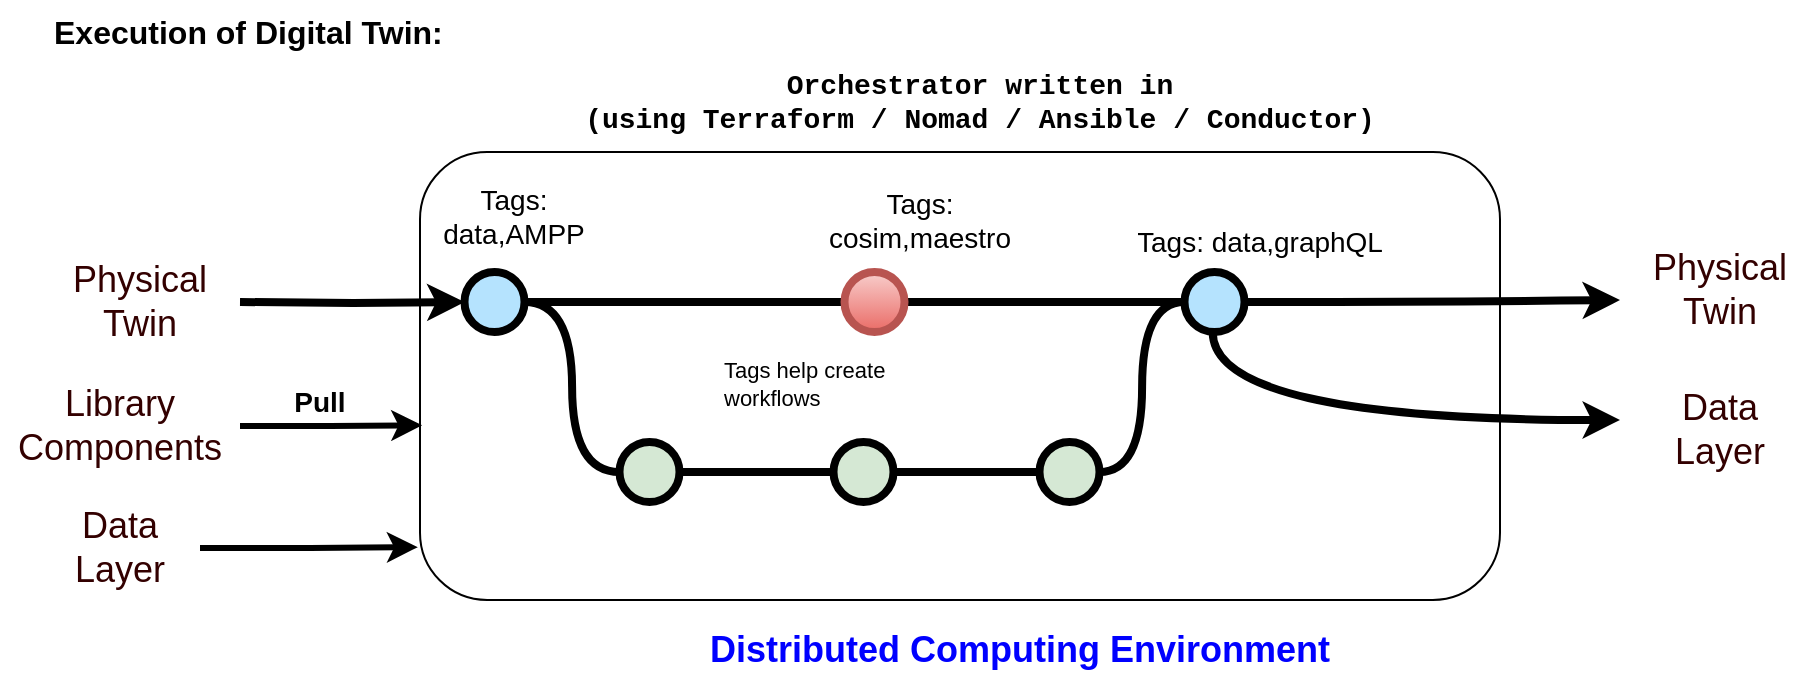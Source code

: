 <mxfile version="15.8.7" type="device" pages="5"><diagram id="yPxyJZ8AM_hMuL3Unpa9" name="execution Component"><mxGraphModel dx="772" dy="541" grid="1" gridSize="10" guides="1" tooltips="1" connect="1" arrows="1" fold="1" page="1" pageScale="1" pageWidth="1100" pageHeight="850" math="0" shadow="0"><root><mxCell id="0"/><mxCell id="1" parent="0"/><mxCell id="NrgsUC7-HBZUlWvRqjiX-2" value="" style="rounded=1;whiteSpace=wrap;html=1;" parent="1" vertex="1"><mxGeometry x="240" y="136" width="540" height="224" as="geometry"/></mxCell><mxCell id="uWUnNED6HEl2aK5fdaIb-8" value="" style="edgeStyle=orthogonalEdgeStyle;rounded=0;html=1;jettySize=auto;orthogonalLoop=1;plain-blue;endArrow=none;endFill=0;strokeWidth=4;strokeColor=#000000;entryX=0;entryY=0.5;entryDx=0;entryDy=0;entryPerimeter=0;" parent="1" source="uWUnNED6HEl2aK5fdaIb-10" target="9hBKPDzoitwpIBdzFDQ7-16" edge="1"><mxGeometry x="292.25" y="211" as="geometry"><mxPoint x="442.25" y="211" as="targetPoint"/></mxGeometry></mxCell><mxCell id="uWUnNED6HEl2aK5fdaIb-9" style="edgeStyle=orthogonalEdgeStyle;curved=1;rounded=0;html=1;exitX=1;exitY=0.5;exitPerimeter=0;entryX=0;entryY=0.5;entryPerimeter=0;endArrow=none;endFill=0;jettySize=auto;orthogonalLoop=1;strokeWidth=4;fontSize=15;" parent="1" source="uWUnNED6HEl2aK5fdaIb-10" target="uWUnNED6HEl2aK5fdaIb-15" edge="1"><mxGeometry relative="1" as="geometry"/></mxCell><mxCell id="uWUnNED6HEl2aK5fdaIb-10" value="" style="verticalLabelPosition=bottom;verticalAlign=top;html=1;strokeWidth=4;shape=mxgraph.flowchart.on-page_reference;plain-blue;gradientColor=none;fillColor=#B5E3Fe;strokeColor=#000000;" parent="1" vertex="1"><mxGeometry x="262.25" y="196" width="30" height="30" as="geometry"/></mxCell><mxCell id="uWUnNED6HEl2aK5fdaIb-80" value="" style="edgeStyle=orthogonalEdgeStyle;curved=1;rounded=0;orthogonalLoop=1;jettySize=auto;html=1;endArrow=classic;endFill=1;strokeWidth=4;" parent="1" source="uWUnNED6HEl2aK5fdaIb-11" edge="1"><mxGeometry relative="1" as="geometry"><mxPoint x="840" y="210" as="targetPoint"/></mxGeometry></mxCell><mxCell id="uWUnNED6HEl2aK5fdaIb-11" value="" style="verticalLabelPosition=bottom;verticalAlign=top;html=1;strokeWidth=4;shape=mxgraph.flowchart.on-page_reference;plain-blue;gradientColor=none;strokeColor=#000000;fillColor=#B5E3FE;" parent="1" vertex="1"><mxGeometry x="622.25" y="196" width="30" height="30" as="geometry"/></mxCell><mxCell id="uWUnNED6HEl2aK5fdaIb-12" value="" style="edgeStyle=orthogonalEdgeStyle;rounded=0;html=1;jettySize=auto;orthogonalLoop=1;strokeWidth=4;endArrow=classic;endFill=1;" parent="1" target="uWUnNED6HEl2aK5fdaIb-10" edge="1"><mxGeometry x="192.25" y="211" as="geometry"><mxPoint x="150" y="211" as="sourcePoint"/></mxGeometry></mxCell><mxCell id="uWUnNED6HEl2aK5fdaIb-13" value="Orchestrator written in&lt;br&gt;(using Terraform / Nomad / Ansible / Conductor)" style="text;html=1;strokeColor=none;fillColor=none;align=center;verticalAlign=middle;whiteSpace=wrap;overflow=hidden;fontSize=14;fontStyle=1;fontFamily=Courier New;" parent="1" vertex="1"><mxGeometry x="320" y="90" width="400" height="42" as="geometry"/></mxCell><mxCell id="uWUnNED6HEl2aK5fdaIb-14" style="edgeStyle=orthogonalEdgeStyle;curved=1;rounded=0;html=1;exitX=1;exitY=0.5;exitPerimeter=0;endArrow=none;endFill=0;jettySize=auto;orthogonalLoop=1;strokeWidth=4;fontSize=15;" parent="1" source="uWUnNED6HEl2aK5fdaIb-15" target="uWUnNED6HEl2aK5fdaIb-17" edge="1"><mxGeometry relative="1" as="geometry"/></mxCell><mxCell id="uWUnNED6HEl2aK5fdaIb-15" value="" style="verticalLabelPosition=bottom;verticalAlign=top;html=1;strokeWidth=4;shape=mxgraph.flowchart.on-page_reference;plain-purple;gradientColor=none;strokeColor=#000000;fillColor=#D5E8D4;" parent="1" vertex="1"><mxGeometry x="339.75" y="281" width="30" height="30" as="geometry"/></mxCell><mxCell id="uWUnNED6HEl2aK5fdaIb-16" style="edgeStyle=orthogonalEdgeStyle;curved=1;rounded=0;html=1;exitX=1;exitY=0.5;exitPerimeter=0;entryX=0;entryY=0.5;entryPerimeter=0;endArrow=none;endFill=0;jettySize=auto;orthogonalLoop=1;strokeWidth=4;fontSize=15;" parent="1" source="uWUnNED6HEl2aK5fdaIb-17" target="uWUnNED6HEl2aK5fdaIb-19" edge="1"><mxGeometry relative="1" as="geometry"/></mxCell><mxCell id="uWUnNED6HEl2aK5fdaIb-17" value="" style="verticalLabelPosition=bottom;verticalAlign=top;html=1;strokeWidth=4;shape=mxgraph.flowchart.on-page_reference;plain-purple;gradientColor=none;strokeColor=#000000;fillColor=#D5E8D4;" parent="1" vertex="1"><mxGeometry x="446.75" y="281" width="30" height="30" as="geometry"/></mxCell><mxCell id="uWUnNED6HEl2aK5fdaIb-18" style="edgeStyle=orthogonalEdgeStyle;curved=1;rounded=0;html=1;exitX=1;exitY=0.5;exitPerimeter=0;entryX=0;entryY=0.5;entryPerimeter=0;endArrow=none;endFill=0;jettySize=auto;orthogonalLoop=1;strokeWidth=4;fontSize=15;" parent="1" source="uWUnNED6HEl2aK5fdaIb-19" target="uWUnNED6HEl2aK5fdaIb-11" edge="1"><mxGeometry relative="1" as="geometry"/></mxCell><mxCell id="uWUnNED6HEl2aK5fdaIb-19" value="" style="verticalLabelPosition=bottom;verticalAlign=top;html=1;strokeWidth=4;shape=mxgraph.flowchart.on-page_reference;plain-purple;gradientColor=none;strokeColor=#000000;fillColor=#D5E8D4;" parent="1" vertex="1"><mxGeometry x="549.75" y="281" width="30" height="30" as="geometry"/></mxCell><mxCell id="uWUnNED6HEl2aK5fdaIb-101" value="Tags: data,graphQL" style="text;html=1;strokeColor=none;fillColor=none;align=center;verticalAlign=middle;whiteSpace=wrap;overflow=hidden;fontSize=14;" parent="1" vertex="1"><mxGeometry x="590.25" y="170" width="139.75" height="20" as="geometry"/></mxCell><mxCell id="uWUnNED6HEl2aK5fdaIb-103" value="Tags: data,AMPP" style="text;html=1;strokeColor=none;fillColor=none;align=center;verticalAlign=middle;whiteSpace=wrap;overflow=hidden;fontSize=14;" parent="1" vertex="1"><mxGeometry x="243" y="148" width="87.75" height="40" as="geometry"/></mxCell><mxCell id="fSnZ5vnYTslC5NarKmr_-8" value="&lt;span style=&quot;text-align: center ; font-size: 11px&quot;&gt;Tags help create workflows&lt;/span&gt;" style="text;html=1;strokeColor=none;fillColor=none;align=left;verticalAlign=middle;whiteSpace=wrap;overflow=hidden;fontSize=11;fontStyle=0;fontColor=#000000;" parent="1" vertex="1"><mxGeometry x="390" y="233" width="120" height="38" as="geometry"/></mxCell><UserObject label="Execution of Digital Twin:" id="9hBKPDzoitwpIBdzFDQ7-2"><mxCell style="text;whiteSpace=wrap;html=1;fontStyle=1;fontSize=16;" parent="1" vertex="1"><mxGeometry x="54.5" y="60" width="427.75" height="40" as="geometry"/></mxCell></UserObject><mxCell id="9hBKPDzoitwpIBdzFDQ7-21" value="" style="edgeStyle=orthogonalEdgeStyle;rounded=0;orthogonalLoop=1;jettySize=auto;html=1;fontSize=15;endArrow=none;endFill=0;strokeWidth=4;entryX=0;entryY=0.5;entryDx=0;entryDy=0;entryPerimeter=0;" parent="1" source="9hBKPDzoitwpIBdzFDQ7-16" target="uWUnNED6HEl2aK5fdaIb-11" edge="1"><mxGeometry relative="1" as="geometry"><mxPoint x="560.25" y="211" as="targetPoint"/></mxGeometry></mxCell><mxCell id="9hBKPDzoitwpIBdzFDQ7-16" value="" style="verticalLabelPosition=bottom;verticalAlign=top;html=1;strokeWidth=4;shape=mxgraph.flowchart.on-page_reference;plain-blue;gradientColor=#EA6B66;strokeColor=#B85450;fillColor=#F8CECC;" parent="1" vertex="1"><mxGeometry x="452.25" y="196" width="30" height="30" as="geometry"/></mxCell><mxCell id="9hBKPDzoitwpIBdzFDQ7-61" value="Tags: cosim,maestro" style="text;html=1;strokeColor=none;fillColor=none;align=center;verticalAlign=middle;whiteSpace=wrap;overflow=hidden;fontSize=14;" parent="1" vertex="1"><mxGeometry x="428.5" y="150" width="121.5" height="40" as="geometry"/></mxCell><mxCell id="NrgsUC7-HBZUlWvRqjiX-3" value="&lt;font style=&quot;font-size: 18px&quot; color=&quot;#0000ff&quot;&gt;&lt;b&gt;Distributed Computing Environment&lt;/b&gt;&lt;/font&gt;" style="text;html=1;strokeColor=none;fillColor=none;align=center;verticalAlign=middle;whiteSpace=wrap;rounded=0;" parent="1" vertex="1"><mxGeometry x="339.75" y="370" width="400" height="30" as="geometry"/></mxCell><mxCell id="NrgsUC7-HBZUlWvRqjiX-6" style="edgeStyle=orthogonalEdgeStyle;rounded=0;orthogonalLoop=1;jettySize=auto;html=1;entryX=0.002;entryY=0.61;entryDx=0;entryDy=0;entryPerimeter=0;fontSize=18;fontColor=#FF0000;endArrow=classic;endFill=1;strokeWidth=3;" parent="1" source="NrgsUC7-HBZUlWvRqjiX-5" target="NrgsUC7-HBZUlWvRqjiX-2" edge="1"><mxGeometry relative="1" as="geometry"/></mxCell><mxCell id="NrgsUC7-HBZUlWvRqjiX-5" value="&lt;font color=&quot;#330000&quot;&gt;Library Components&lt;/font&gt;" style="rounded=1;whiteSpace=wrap;html=1;fontSize=18;fontColor=#0000FF;strokeWidth=0;fillColor=none;strokeColor=none;" parent="1" vertex="1"><mxGeometry x="30" y="243" width="120" height="60" as="geometry"/></mxCell><mxCell id="NrgsUC7-HBZUlWvRqjiX-7" value="&lt;b&gt;&lt;font style=&quot;font-size: 14px&quot;&gt;Pull&lt;/font&gt;&lt;/b&gt;" style="text;html=1;strokeColor=none;fillColor=none;align=center;verticalAlign=middle;whiteSpace=wrap;overflow=hidden;fontSize=14;" parent="1" vertex="1"><mxGeometry x="170" y="241" width="40" height="40" as="geometry"/></mxCell><mxCell id="NrgsUC7-HBZUlWvRqjiX-8" value="&lt;font color=&quot;#330000&quot; style=&quot;font-size: 18px&quot;&gt;Physical Twin&lt;/font&gt;" style="text;html=1;strokeColor=none;fillColor=none;align=center;verticalAlign=middle;whiteSpace=wrap;rounded=0;fontSize=14;fontColor=#FF0000;" parent="1" vertex="1"><mxGeometry x="850" y="190" width="80" height="30" as="geometry"/></mxCell><mxCell id="3qCwtKigeKqjYN27VrTY-2" style="edgeStyle=orthogonalEdgeStyle;curved=1;rounded=0;html=1;exitX=1;exitY=0.5;exitPerimeter=0;endArrow=classic;endFill=1;jettySize=auto;orthogonalLoop=1;strokeWidth=4;fontSize=15;" parent="1" edge="1"><mxGeometry relative="1" as="geometry"><mxPoint x="636.35" y="226" as="sourcePoint"/><mxPoint x="840" y="270" as="targetPoint"/><Array as="points"><mxPoint x="636" y="270"/></Array></mxGeometry></mxCell><mxCell id="3qCwtKigeKqjYN27VrTY-3" value="&lt;font color=&quot;#330000&quot; style=&quot;font-size: 18px&quot;&gt;Data Layer&lt;/font&gt;" style="text;html=1;strokeColor=none;fillColor=none;align=center;verticalAlign=middle;whiteSpace=wrap;rounded=0;fontSize=14;fontColor=#FF0000;" parent="1" vertex="1"><mxGeometry x="850" y="260" width="80" height="30" as="geometry"/></mxCell><mxCell id="3qCwtKigeKqjYN27VrTY-4" value="&lt;font color=&quot;#330000&quot; style=&quot;font-size: 18px&quot;&gt;Physical Twin&lt;/font&gt;" style="text;html=1;strokeColor=none;fillColor=none;align=center;verticalAlign=middle;whiteSpace=wrap;rounded=0;fontSize=14;fontColor=#FF0000;" parent="1" vertex="1"><mxGeometry x="60" y="196" width="80" height="30" as="geometry"/></mxCell><mxCell id="3qCwtKigeKqjYN27VrTY-7" style="edgeStyle=orthogonalEdgeStyle;rounded=0;orthogonalLoop=1;jettySize=auto;html=1;endArrow=classic;endFill=1;entryX=-0.002;entryY=0.882;entryDx=0;entryDy=0;entryPerimeter=0;strokeWidth=3;" parent="1" source="3qCwtKigeKqjYN27VrTY-6" target="NrgsUC7-HBZUlWvRqjiX-2" edge="1"><mxGeometry relative="1" as="geometry"><mxPoint x="230" y="335" as="targetPoint"/></mxGeometry></mxCell><mxCell id="3qCwtKigeKqjYN27VrTY-6" value="&lt;font color=&quot;#330000&quot; style=&quot;font-size: 18px&quot;&gt;Data Layer&lt;/font&gt;" style="text;html=1;strokeColor=none;fillColor=none;align=center;verticalAlign=middle;whiteSpace=wrap;rounded=0;fontSize=14;fontColor=#FF0000;" parent="1" vertex="1"><mxGeometry x="50" y="319" width="80" height="30" as="geometry"/></mxCell></root></mxGraphModel></diagram><diagram id="JW2ZAgHpCcm-6gRiAgoh" name="architecture"><mxGraphModel dx="772" dy="541" grid="1" gridSize="10" guides="1" tooltips="1" connect="1" arrows="1" fold="1" page="1" pageScale="1" pageWidth="1100" pageHeight="850" math="0" shadow="0"><root><mxCell id="fnksjYB8LZEAl9HAS5iv-0"/><mxCell id="fnksjYB8LZEAl9HAS5iv-1" parent="fnksjYB8LZEAl9HAS5iv-0"/><mxCell id="qzoGhrp3OXSQq3Hzglfl-2" value="" style="ellipse;shape=cloud;whiteSpace=wrap;html=1;fontSize=18;fillColor=#fff2cc;strokeColor=#d6b656;opacity=60;" parent="fnksjYB8LZEAl9HAS5iv-1" vertex="1"><mxGeometry x="130" y="216.3" width="760" height="132.77" as="geometry"/></mxCell><mxCell id="fnksjYB8LZEAl9HAS5iv-10" value="" style="rounded=1;whiteSpace=wrap;html=1;dashed=1;" parent="fnksjYB8LZEAl9HAS5iv-1" vertex="1"><mxGeometry x="770" y="600" width="130" height="70" as="geometry"/></mxCell><mxCell id="fnksjYB8LZEAl9HAS5iv-2" value="Gateway&lt;br&gt;(Traefik)" style="rounded=1;whiteSpace=wrap;html=1;" parent="fnksjYB8LZEAl9HAS5iv-1" vertex="1"><mxGeometry x="360" y="400" width="100" height="50" as="geometry"/></mxCell><mxCell id="fnksjYB8LZEAl9HAS5iv-4" value="" style="rounded=1;whiteSpace=wrap;html=1;dashed=1;" parent="fnksjYB8LZEAl9HAS5iv-1" vertex="1"><mxGeometry x="690" y="360" width="210" height="180" as="geometry"/></mxCell><mxCell id="fnksjYB8LZEAl9HAS5iv-16" style="edgeStyle=orthogonalEdgeStyle;rounded=0;orthogonalLoop=1;jettySize=auto;html=1;endArrow=classic;endFill=1;" parent="fnksjYB8LZEAl9HAS5iv-1" source="fnksjYB8LZEAl9HAS5iv-5" target="fnksjYB8LZEAl9HAS5iv-13" edge="1"><mxGeometry relative="1" as="geometry"/></mxCell><mxCell id="fnksjYB8LZEAl9HAS5iv-5" value="Time Series (InfluxDB)" style="shape=cylinder3;whiteSpace=wrap;html=1;boundedLbl=1;backgroundOutline=1;size=15;" parent="fnksjYB8LZEAl9HAS5iv-1" vertex="1"><mxGeometry x="810" y="450" width="60" height="80" as="geometry"/></mxCell><mxCell id="fnksjYB8LZEAl9HAS5iv-11" value="&lt;div&gt;&lt;span&gt;&lt;font face=&quot;helvetica&quot;&gt;Data&lt;/font&gt;&lt;/span&gt;&lt;/div&gt;" style="text;whiteSpace=wrap;html=1;align=center;" parent="fnksjYB8LZEAl9HAS5iv-1" vertex="1"><mxGeometry x="900" y="425" width="70" height="30" as="geometry"/></mxCell><mxCell id="fnksjYB8LZEAl9HAS5iv-12" value="&lt;div&gt;&lt;span&gt;&lt;font face=&quot;helvetica&quot;&gt;Visualization&lt;/font&gt;&lt;/span&gt;&lt;/div&gt;" style="text;whiteSpace=wrap;html=1;align=center;" parent="fnksjYB8LZEAl9HAS5iv-1" vertex="1"><mxGeometry x="920" y="610" width="70" height="30" as="geometry"/></mxCell><mxCell id="fnksjYB8LZEAl9HAS5iv-13" value="Dashboards (Grafana)" style="rounded=0;whiteSpace=wrap;html=1;" parent="fnksjYB8LZEAl9HAS5iv-1" vertex="1"><mxGeometry x="805.5" y="620" width="69" height="40" as="geometry"/></mxCell><mxCell id="fnksjYB8LZEAl9HAS5iv-22" style="edgeStyle=orthogonalEdgeStyle;rounded=0;orthogonalLoop=1;jettySize=auto;html=1;exitX=1;exitY=0.5;exitDx=0;exitDy=0;entryX=0;entryY=0.5;entryDx=0;entryDy=0;entryPerimeter=0;endArrow=none;endFill=0;" parent="fnksjYB8LZEAl9HAS5iv-1" source="fnksjYB8LZEAl9HAS5iv-14" target="fnksjYB8LZEAl9HAS5iv-5" edge="1"><mxGeometry relative="1" as="geometry"/></mxCell><mxCell id="fnksjYB8LZEAl9HAS5iv-14" value="Data Comm Gateway&lt;br&gt;(Telegraf)" style="rounded=0;whiteSpace=wrap;html=1;" parent="fnksjYB8LZEAl9HAS5iv-1" vertex="1"><mxGeometry x="710" y="460" width="70" height="60" as="geometry"/></mxCell><mxCell id="fnksjYB8LZEAl9HAS5iv-19" value="" style="endArrow=none;html=1;rounded=0;entryX=0;entryY=0.5;entryDx=0;entryDy=0;" parent="fnksjYB8LZEAl9HAS5iv-1" target="fnksjYB8LZEAl9HAS5iv-13" edge="1"><mxGeometry width="50" height="50" relative="1" as="geometry"><mxPoint x="460" y="450" as="sourcePoint"/><mxPoint x="770" y="450" as="targetPoint"/></mxGeometry></mxCell><mxCell id="fnksjYB8LZEAl9HAS5iv-20" value="" style="endArrow=none;html=1;rounded=0;" parent="fnksjYB8LZEAl9HAS5iv-1" target="fnksjYB8LZEAl9HAS5iv-14" edge="1"><mxGeometry width="50" height="50" relative="1" as="geometry"><mxPoint x="460" y="440" as="sourcePoint"/><mxPoint x="805.5" y="630" as="targetPoint"/></mxGeometry></mxCell><mxCell id="fnksjYB8LZEAl9HAS5iv-23" value="&lt;div&gt;&lt;span&gt;&lt;font face=&quot;helvetica&quot;&gt;vis.&amp;lt;domain&amp;gt;&lt;/font&gt;&lt;/span&gt;&lt;/div&gt;" style="text;whiteSpace=wrap;html=1;align=center;rotation=0;" parent="fnksjYB8LZEAl9HAS5iv-1" vertex="1"><mxGeometry x="559.33" y="536.5" width="80" height="30" as="geometry"/></mxCell><mxCell id="fnksjYB8LZEAl9HAS5iv-24" value="&lt;div&gt;&lt;span&gt;&lt;font face=&quot;helvetica&quot;&gt;data.&amp;lt;domain&amp;gt;&lt;/font&gt;&lt;/span&gt;&lt;/div&gt;" style="text;whiteSpace=wrap;html=1;align=center;rotation=10;" parent="fnksjYB8LZEAl9HAS5iv-1" vertex="1"><mxGeometry x="590" y="441" width="85" height="30" as="geometry"/></mxCell><mxCell id="fnksjYB8LZEAl9HAS5iv-26" value="Graph (Dgraph)" style="shape=cylinder3;whiteSpace=wrap;html=1;boundedLbl=1;backgroundOutline=1;size=15;" parent="fnksjYB8LZEAl9HAS5iv-1" vertex="1"><mxGeometry x="750" y="370" width="60" height="80" as="geometry"/></mxCell><mxCell id="fnksjYB8LZEAl9HAS5iv-43" value="" style="group" parent="fnksjYB8LZEAl9HAS5iv-1" vertex="1" connectable="0"><mxGeometry x="460" y="130" width="150" height="66" as="geometry"/></mxCell><mxCell id="fnksjYB8LZEAl9HAS5iv-3" value="" style="rounded=1;whiteSpace=wrap;html=1;" parent="fnksjYB8LZEAl9HAS5iv-43" vertex="1"><mxGeometry y="30" width="110" height="28.93" as="geometry"/></mxCell><mxCell id="fnksjYB8LZEAl9HAS5iv-41" value="&lt;span style=&quot;color: rgb(0, 0, 0); font-family: helvetica; font-size: 12px; font-style: normal; font-weight: 400; letter-spacing: normal; text-align: center; text-indent: 0px; text-transform: none; word-spacing: 0px; background-color: rgb(248, 249, 250); display: inline; float: none;&quot;&gt;Security (RBAC)&lt;/span&gt;" style="text;whiteSpace=wrap;html=1;" parent="fnksjYB8LZEAl9HAS5iv-43" vertex="1"><mxGeometry x="8.5" y="30" width="110" height="35.357" as="geometry"/></mxCell><mxCell id="XcfuFC3MEcTws3B5Xx70-11" value="" style="endArrow=none;html=1;rounded=0;" parent="fnksjYB8LZEAl9HAS5iv-43" target="fnksjYB8LZEAl9HAS5iv-26" edge="1"><mxGeometry width="50" height="50" relative="1" as="geometry"><mxPoint x="60" y="58.93" as="sourcePoint"/><mxPoint x="310" y="102.79" as="targetPoint"/></mxGeometry></mxCell><mxCell id="XcfuFC3MEcTws3B5Xx70-16" value="&lt;div&gt;&lt;span&gt;&lt;font face=&quot;helvetica&quot;&gt;/files&lt;/font&gt;&lt;/span&gt;&lt;/div&gt;" style="text;whiteSpace=wrap;html=1;align=center;rotation=0;" parent="fnksjYB8LZEAl9HAS5iv-43" vertex="1"><mxGeometry x="108" y="-10" width="50" height="30" as="geometry"/></mxCell><mxCell id="fnksjYB8LZEAl9HAS5iv-33" value="" style="rounded=1;whiteSpace=wrap;html=1;" parent="fnksjYB8LZEAl9HAS5iv-1" vertex="1"><mxGeometry x="690" y="140" width="140" height="49" as="geometry"/></mxCell><mxCell id="fnksjYB8LZEAl9HAS5iv-40" value="&lt;div style=&quot;text-align: center&quot;&gt;&lt;span style=&quot;font-family: &amp;#34;helvetica&amp;#34;&quot;&gt;Execution Orchestrator&lt;/span&gt;&lt;/div&gt;&lt;span style=&quot;color: rgb(0 , 0 , 0) ; font-family: &amp;#34;helvetica&amp;#34; ; font-size: 12px ; font-style: normal ; font-weight: 400 ; letter-spacing: normal ; text-indent: 0px ; text-transform: none ; word-spacing: 0px ; background-color: rgb(248 , 249 , 250) ; display: inline ; float: none&quot;&gt;&lt;div style=&quot;text-align: center&quot;&gt;(Terraform, Nomad, Ansible)&lt;/div&gt;&lt;/span&gt;" style="text;whiteSpace=wrap;html=1;" parent="fnksjYB8LZEAl9HAS5iv-1" vertex="1"><mxGeometry x="690" y="139.5" width="140" height="30" as="geometry"/></mxCell><mxCell id="fnksjYB8LZEAl9HAS5iv-44" value="" style="group" parent="fnksjYB8LZEAl9HAS5iv-1" vertex="1" connectable="0"><mxGeometry x="580" y="160" width="320" height="72.77" as="geometry"/></mxCell><mxCell id="fnksjYB8LZEAl9HAS5iv-29" value="" style="rounded=1;whiteSpace=wrap;html=1;" parent="fnksjYB8LZEAl9HAS5iv-44" vertex="1"><mxGeometry width="60" height="30" as="geometry"/></mxCell><mxCell id="fnksjYB8LZEAl9HAS5iv-39" value="&lt;span style=&quot;color: rgb(0, 0, 0); font-family: helvetica; font-size: 12px; font-style: normal; font-weight: 400; letter-spacing: normal; text-align: center; text-indent: 0px; text-transform: none; word-spacing: 0px; background-color: rgb(248, 249, 250); display: inline; float: none;&quot;&gt;Library&lt;/span&gt;" style="text;whiteSpace=wrap;html=1;" parent="fnksjYB8LZEAl9HAS5iv-44" vertex="1"><mxGeometry x="10.0" y="3.67" width="60" height="16.667" as="geometry"/></mxCell><mxCell id="XcfuFC3MEcTws3B5Xx70-0" value="React App, codemirror, commander and Static Assets&lt;br&gt;(serve utility)" style="rounded=0;whiteSpace=wrap;html=1;" parent="fnksjYB8LZEAl9HAS5iv-1" vertex="1"><mxGeometry x="487.5" y="620" width="190" height="50" as="geometry"/></mxCell><mxCell id="XcfuFC3MEcTws3B5Xx70-1" value="" style="endArrow=none;html=1;rounded=0;entryX=0.5;entryY=0;entryDx=0;entryDy=0;" parent="fnksjYB8LZEAl9HAS5iv-1" target="XcfuFC3MEcTws3B5Xx70-0" edge="1"><mxGeometry width="50" height="50" relative="1" as="geometry"><mxPoint x="437" y="450" as="sourcePoint"/><mxPoint x="782.5" y="640" as="targetPoint"/></mxGeometry></mxCell><mxCell id="XcfuFC3MEcTws3B5Xx70-2" value="&lt;div&gt;&lt;span&gt;&lt;font face=&quot;helvetica&quot;&gt;&amp;lt;domain&amp;gt;&lt;/font&gt;&lt;/span&gt;&lt;/div&gt;" style="text;whiteSpace=wrap;html=1;align=center;rotation=0;" parent="fnksjYB8LZEAl9HAS5iv-1" vertex="1"><mxGeometry x="430" y="540" width="80" height="30" as="geometry"/></mxCell><mxCell id="XcfuFC3MEcTws3B5Xx70-3" value="" style="endArrow=none;html=1;rounded=0;" parent="fnksjYB8LZEAl9HAS5iv-1" edge="1"><mxGeometry width="50" height="50" relative="1" as="geometry"><mxPoint x="460" y="403.07" as="sourcePoint"/><mxPoint x="510" y="190" as="targetPoint"/></mxGeometry></mxCell><mxCell id="XcfuFC3MEcTws3B5Xx70-4" value="&lt;div&gt;&lt;span&gt;&lt;font face=&quot;helvetica&quot;&gt;auth.&amp;lt;domain&amp;gt;&lt;/font&gt;&lt;/span&gt;&lt;/div&gt;" style="text;whiteSpace=wrap;html=1;align=center;rotation=-70;" parent="fnksjYB8LZEAl9HAS5iv-1" vertex="1"><mxGeometry x="440" y="221.873" width="85" height="35.357" as="geometry"/></mxCell><mxCell id="XcfuFC3MEcTws3B5Xx70-5" value="" style="endArrow=none;html=1;rounded=0;exitX=1;exitY=0.25;exitDx=0;exitDy=0;entryX=0.5;entryY=1;entryDx=0;entryDy=0;" parent="fnksjYB8LZEAl9HAS5iv-1" source="fnksjYB8LZEAl9HAS5iv-2" target="fnksjYB8LZEAl9HAS5iv-29" edge="1"><mxGeometry width="50" height="50" relative="1" as="geometry"><mxPoint x="470" y="413.07" as="sourcePoint"/><mxPoint x="627.5" y="190.0" as="targetPoint"/></mxGeometry></mxCell><mxCell id="XcfuFC3MEcTws3B5Xx70-6" value="&lt;div&gt;&lt;span&gt;&lt;font face=&quot;helvetica&quot;&gt;lib.&amp;lt;domain&amp;gt;&lt;/font&gt;&lt;/span&gt;&lt;/div&gt;" style="text;whiteSpace=wrap;html=1;align=center;rotation=-60;" parent="fnksjYB8LZEAl9HAS5iv-1" vertex="1"><mxGeometry x="498.5" y="265.003" width="85" height="35.357" as="geometry"/></mxCell><mxCell id="XcfuFC3MEcTws3B5Xx70-7" value="" style="endArrow=none;html=1;rounded=0;exitX=1;exitY=0.5;exitDx=0;exitDy=0;entryX=0.618;entryY=0.767;entryDx=0;entryDy=0;entryPerimeter=0;" parent="fnksjYB8LZEAl9HAS5iv-1" source="fnksjYB8LZEAl9HAS5iv-2" edge="1"><mxGeometry width="50" height="50" relative="1" as="geometry"><mxPoint x="470" y="422.5" as="sourcePoint"/><mxPoint x="750.03" y="190.01" as="targetPoint"/></mxGeometry></mxCell><mxCell id="XcfuFC3MEcTws3B5Xx70-9" value="&lt;div&gt;&lt;span&gt;&lt;font face=&quot;helvetica&quot;&gt;dt.&amp;lt;domain&amp;gt;&lt;/font&gt;&lt;/span&gt;&lt;/div&gt;" style="text;whiteSpace=wrap;html=1;align=center;rotation=-45;" parent="fnksjYB8LZEAl9HAS5iv-1" vertex="1"><mxGeometry x="540" y="300.363" width="85" height="35.357" as="geometry"/></mxCell><mxCell id="XcfuFC3MEcTws3B5Xx70-12" value="" style="endArrow=none;html=1;rounded=0;entryX=0.145;entryY=0;entryDx=0;entryDy=4.35;entryPerimeter=0;" parent="fnksjYB8LZEAl9HAS5iv-1" target="fnksjYB8LZEAl9HAS5iv-26" edge="1"><mxGeometry width="50" height="50" relative="1" as="geometry"><mxPoint x="620" y="190" as="sourcePoint"/><mxPoint x="760" y="394.492" as="targetPoint"/></mxGeometry></mxCell><mxCell id="XcfuFC3MEcTws3B5Xx70-13" value="" style="endArrow=none;html=1;rounded=0;entryX=0.5;entryY=0;entryDx=0;entryDy=0;entryPerimeter=0;exitX=0.5;exitY=1;exitDx=0;exitDy=0;" parent="fnksjYB8LZEAl9HAS5iv-1" source="fnksjYB8LZEAl9HAS5iv-33" target="fnksjYB8LZEAl9HAS5iv-26" edge="1"><mxGeometry width="50" height="50" relative="1" as="geometry"><mxPoint x="630" y="200" as="sourcePoint"/><mxPoint x="768.7" y="384.35" as="targetPoint"/></mxGeometry></mxCell><mxCell id="XcfuFC3MEcTws3B5Xx70-14" value="Virtual File System" style="rounded=1;whiteSpace=wrap;html=1;" parent="fnksjYB8LZEAl9HAS5iv-1" vertex="1"><mxGeometry x="560" y="80" width="91.5" height="30" as="geometry"/></mxCell><mxCell id="XcfuFC3MEcTws3B5Xx70-15" value="" style="endArrow=none;html=1;rounded=0;exitX=0.5;exitY=0;exitDx=0;exitDy=0;" parent="fnksjYB8LZEAl9HAS5iv-1" source="fnksjYB8LZEAl9HAS5iv-29" edge="1"><mxGeometry width="50" height="50" relative="1" as="geometry"><mxPoint x="560" y="317.07" as="sourcePoint"/><mxPoint x="610.674" y="110" as="targetPoint"/></mxGeometry></mxCell><mxCell id="XcfuFC3MEcTws3B5Xx70-18" value="" style="endArrow=none;html=1;rounded=0;exitX=0.214;exitY=0.82;exitDx=0;exitDy=0;exitPerimeter=0;" parent="fnksjYB8LZEAl9HAS5iv-1" source="XcfuFC3MEcTws3B5Xx70-19" target="fnksjYB8LZEAl9HAS5iv-4" edge="1"><mxGeometry width="50" height="50" relative="1" as="geometry"><mxPoint x="874.5" y="250" as="sourcePoint"/><mxPoint x="894.5" y="431" as="targetPoint"/></mxGeometry></mxCell><mxCell id="XcfuFC3MEcTws3B5Xx70-20" value="" style="endArrow=none;html=1;rounded=0;exitX=0.07;exitY=0.4;exitDx=0;exitDy=0;exitPerimeter=0;entryX=1;entryY=0.75;entryDx=0;entryDy=0;" parent="fnksjYB8LZEAl9HAS5iv-1" source="XcfuFC3MEcTws3B5Xx70-19" target="fnksjYB8LZEAl9HAS5iv-33" edge="1"><mxGeometry width="50" height="50" relative="1" as="geometry"><mxPoint x="884.24" y="264.8" as="sourcePoint"/><mxPoint x="841.535" y="370" as="targetPoint"/></mxGeometry></mxCell><mxCell id="XcfuFC3MEcTws3B5Xx70-28" style="edgeStyle=orthogonalEdgeStyle;rounded=0;orthogonalLoop=1;jettySize=auto;html=1;fontSize=18;endArrow=none;endFill=0;" parent="fnksjYB8LZEAl9HAS5iv-1" source="XcfuFC3MEcTws3B5Xx70-22" target="fnksjYB8LZEAl9HAS5iv-2" edge="1"><mxGeometry relative="1" as="geometry"/></mxCell><mxCell id="XcfuFC3MEcTws3B5Xx70-22" value="&lt;font style=&quot;font-size: 18px&quot;&gt;&lt;b&gt;Clients&lt;/b&gt;&lt;/font&gt;" style="text;html=1;strokeColor=none;fillColor=none;align=center;verticalAlign=middle;whiteSpace=wrap;rounded=0;" parent="fnksjYB8LZEAl9HAS5iv-1" vertex="1"><mxGeometry x="160" y="410" width="60" height="30" as="geometry"/></mxCell><mxCell id="qzoGhrp3OXSQq3Hzglfl-0" value="" style="endArrow=none;html=1;rounded=0;fontSize=18;entryX=0;entryY=0;entryDx=0;entryDy=0;exitX=1;exitY=1;exitDx=0;exitDy=0;endFill=0;" parent="fnksjYB8LZEAl9HAS5iv-1" source="XcfuFC3MEcTws3B5Xx70-14" target="fnksjYB8LZEAl9HAS5iv-40" edge="1"><mxGeometry width="50" height="50" relative="1" as="geometry"><mxPoint x="460" y="450" as="sourcePoint"/><mxPoint x="510" y="400" as="targetPoint"/></mxGeometry></mxCell><mxCell id="qzoGhrp3OXSQq3Hzglfl-1" value="" style="endArrow=none;html=1;rounded=0;fontSize=18;entryX=0;entryY=0.75;entryDx=0;entryDy=0;exitX=0.648;exitY=0;exitDx=0;exitDy=0;exitPerimeter=0;" parent="fnksjYB8LZEAl9HAS5iv-1" source="fnksjYB8LZEAl9HAS5iv-2" target="XcfuFC3MEcTws3B5Xx70-14" edge="1"><mxGeometry width="50" height="50" relative="1" as="geometry"><mxPoint x="430" y="390" as="sourcePoint"/><mxPoint x="510" y="360" as="targetPoint"/><Array as="points"><mxPoint x="425" y="103"/></Array></mxGeometry></mxCell><mxCell id="qzoGhrp3OXSQq3Hzglfl-4" value="" style="group" parent="fnksjYB8LZEAl9HAS5iv-1" vertex="1" connectable="0"><mxGeometry x="880" y="150" width="160" height="140" as="geometry"/></mxCell><mxCell id="XcfuFC3MEcTws3B5Xx70-19" value="" style="ellipse;shape=cloud;whiteSpace=wrap;html=1;opacity=30;strokeWidth=2;" parent="qzoGhrp3OXSQq3Hzglfl-4" vertex="1"><mxGeometry width="160" height="140" as="geometry"/></mxCell><mxCell id="fnksjYB8LZEAl9HAS5iv-37" value="" style="sketch=0;outlineConnect=0;fontColor=#232F3E;gradientColor=none;fillColor=#4D27AA;strokeColor=none;dashed=0;verticalLabelPosition=bottom;verticalAlign=top;align=center;html=1;fontSize=12;fontStyle=0;aspect=fixed;pointerEvents=1;shape=mxgraph.aws4.mesh;rotation=90;" parent="qzoGhrp3OXSQq3Hzglfl-4" vertex="1"><mxGeometry x="58.75" y="75.27" width="42.5" height="41.96" as="geometry"/></mxCell><mxCell id="XcfuFC3MEcTws3B5Xx70-21" value="&lt;div&gt;&lt;span&gt;&lt;font face=&quot;helvetica&quot;&gt;Execution Component&lt;/font&gt;&lt;/span&gt;&lt;/div&gt;" style="text;whiteSpace=wrap;html=1;align=center;rotation=0;" parent="qzoGhrp3OXSQq3Hzglfl-4" vertex="1"><mxGeometry x="40" y="34.913" width="85" height="35.357" as="geometry"/></mxCell><mxCell id="qzoGhrp3OXSQq3Hzglfl-5" value="&lt;font style=&quot;font-size: 12px&quot;&gt;graphQL API&lt;br&gt;(apollo-server and if needed apollo gateway)&lt;/font&gt;" style="text;html=1;strokeColor=none;fillColor=none;align=center;verticalAlign=middle;whiteSpace=wrap;rounded=0;fontSize=18;opacity=60;" parent="fnksjYB8LZEAl9HAS5iv-1" vertex="1"><mxGeometry x="250" y="270.36" width="160" height="30" as="geometry"/></mxCell><mxCell id="qzoGhrp3OXSQq3Hzglfl-6" value="&lt;div&gt;&lt;span&gt;&lt;font face=&quot;helvetica&quot;&gt;TCP proxy connection&lt;/font&gt;&lt;/span&gt;&lt;/div&gt;" style="text;whiteSpace=wrap;html=1;align=center;rotation=0;" parent="fnksjYB8LZEAl9HAS5iv-1" vertex="1"><mxGeometry x="498.5" y="411" width="80" height="30" as="geometry"/></mxCell><mxCell id="qzoGhrp3OXSQq3Hzglfl-7" value="&lt;div&gt;&lt;span&gt;&lt;font face=&quot;helvetica&quot;&gt;REST API&lt;/font&gt;&lt;/span&gt;&lt;/div&gt;" style="text;whiteSpace=wrap;html=1;align=center;rotation=0;" parent="fnksjYB8LZEAl9HAS5iv-1" vertex="1"><mxGeometry x="520" y="516" width="80" height="30" as="geometry"/></mxCell><mxCell id="qzoGhrp3OXSQq3Hzglfl-8" value="&lt;b&gt;&lt;font color=&quot;#cc0000&quot; style=&quot;font-size: 19px&quot;&gt;All connections are protected by mTLS&lt;/font&gt;&lt;/b&gt;" style="text;html=1;strokeColor=none;fillColor=none;align=center;verticalAlign=middle;whiteSpace=wrap;rounded=0;fontSize=12;opacity=60;" parent="fnksjYB8LZEAl9HAS5iv-1" vertex="1"><mxGeometry x="380" y="700" width="360" height="30" as="geometry"/></mxCell><mxCell id="dv5m2sHsKP1hKIZheO_t-1" style="edgeStyle=orthogonalEdgeStyle;rounded=0;orthogonalLoop=1;jettySize=auto;html=1;entryX=0;entryY=0.75;entryDx=0;entryDy=0;endArrow=none;endFill=0;" parent="fnksjYB8LZEAl9HAS5iv-1" source="dv5m2sHsKP1hKIZheO_t-0" target="fnksjYB8LZEAl9HAS5iv-2" edge="1"><mxGeometry relative="1" as="geometry"/></mxCell><mxCell id="dv5m2sHsKP1hKIZheO_t-0" value="&lt;font style=&quot;font-size: 18px&quot;&gt;&lt;b&gt;Physical Twins&lt;/b&gt;&lt;/font&gt;" style="text;html=1;strokeColor=none;fillColor=none;align=center;verticalAlign=middle;whiteSpace=wrap;rounded=0;" parent="fnksjYB8LZEAl9HAS5iv-1" vertex="1"><mxGeometry x="160" y="480" width="60" height="30" as="geometry"/></mxCell><mxCell id="RK_9bfJg47DHhotJ5rAZ-0" value="" style="curved=1;endArrow=classic;html=1;rounded=0;endFill=1;startArrow=classic;startFill=1;endSize=6;strokeWidth=3;fillColor=#f8cecc;strokeColor=#b85450;" parent="fnksjYB8LZEAl9HAS5iv-1" edge="1"><mxGeometry width="50" height="50" relative="1" as="geometry"><mxPoint x="230" y="480" as="sourcePoint"/><mxPoint x="880" y="260" as="targetPoint"/><Array as="points"><mxPoint x="300" y="450"/><mxPoint x="400" y="450"/><mxPoint x="490" y="430"/><mxPoint x="800" y="140"/></Array></mxGeometry></mxCell><mxCell id="RK_9bfJg47DHhotJ5rAZ-1" value="&lt;font style=&quot;font-size: 18px&quot;&gt;&lt;b&gt;Digital Twins&lt;/b&gt;&lt;/font&gt;" style="text;html=1;strokeColor=none;fillColor=none;align=center;verticalAlign=middle;whiteSpace=wrap;rounded=0;" parent="fnksjYB8LZEAl9HAS5iv-1" vertex="1"><mxGeometry x="950" y="120" width="60" height="30" as="geometry"/></mxCell></root></mxGraphModel></diagram><diagram name="demo-1" id="wDW0Gt09X-FMvPIoMRY7"><mxGraphModel dx="772" dy="541" grid="1" gridSize="10" guides="1" tooltips="1" connect="1" arrows="1" fold="1" page="1" pageScale="1" pageWidth="1100" pageHeight="850" math="0" shadow="0"><root><mxCell id="e56AFw0VkWzwzYLCXfUl-0"/><mxCell id="e56AFw0VkWzwzYLCXfUl-1" parent="e56AFw0VkWzwzYLCXfUl-0"/><mxCell id="e56AFw0VkWzwzYLCXfUl-3" value="" style="rounded=1;whiteSpace=wrap;html=1;dashed=1;" parent="e56AFw0VkWzwzYLCXfUl-1" vertex="1"><mxGeometry x="770" y="600" width="130" height="70" as="geometry"/></mxCell><mxCell id="e56AFw0VkWzwzYLCXfUl-4" value="Gateway&lt;br&gt;(Traefik)" style="rounded=1;whiteSpace=wrap;html=1;" parent="e56AFw0VkWzwzYLCXfUl-1" vertex="1"><mxGeometry x="360" y="400" width="100" height="50" as="geometry"/></mxCell><mxCell id="e56AFw0VkWzwzYLCXfUl-5" value="" style="rounded=1;whiteSpace=wrap;html=1;dashed=1;" parent="e56AFw0VkWzwzYLCXfUl-1" vertex="1"><mxGeometry x="690" y="420" width="210" height="120" as="geometry"/></mxCell><mxCell id="e56AFw0VkWzwzYLCXfUl-6" style="edgeStyle=orthogonalEdgeStyle;rounded=0;orthogonalLoop=1;jettySize=auto;html=1;endArrow=classic;endFill=1;" parent="e56AFw0VkWzwzYLCXfUl-1" source="e56AFw0VkWzwzYLCXfUl-7" target="e56AFw0VkWzwzYLCXfUl-10" edge="1"><mxGeometry relative="1" as="geometry"/></mxCell><mxCell id="e56AFw0VkWzwzYLCXfUl-7" value="Time Series (InfluxDB)" style="shape=cylinder3;whiteSpace=wrap;html=1;boundedLbl=1;backgroundOutline=1;size=15;" parent="e56AFw0VkWzwzYLCXfUl-1" vertex="1"><mxGeometry x="810" y="450" width="60" height="80" as="geometry"/></mxCell><mxCell id="e56AFw0VkWzwzYLCXfUl-8" value="&lt;div&gt;&lt;span&gt;&lt;font face=&quot;helvetica&quot;&gt;Data&lt;/font&gt;&lt;/span&gt;&lt;/div&gt;" style="text;whiteSpace=wrap;html=1;align=center;" parent="e56AFw0VkWzwzYLCXfUl-1" vertex="1"><mxGeometry x="900" y="465" width="70" height="30" as="geometry"/></mxCell><mxCell id="e56AFw0VkWzwzYLCXfUl-9" value="&lt;div&gt;&lt;span&gt;&lt;font face=&quot;helvetica&quot;&gt;Visualization&lt;/font&gt;&lt;/span&gt;&lt;/div&gt;" style="text;whiteSpace=wrap;html=1;align=center;" parent="e56AFw0VkWzwzYLCXfUl-1" vertex="1"><mxGeometry x="907" y="617" width="70" height="30" as="geometry"/></mxCell><mxCell id="e56AFw0VkWzwzYLCXfUl-10" value="Dashboards (Grafana)" style="rounded=0;whiteSpace=wrap;html=1;" parent="e56AFw0VkWzwzYLCXfUl-1" vertex="1"><mxGeometry x="805.5" y="620" width="69" height="40" as="geometry"/></mxCell><mxCell id="e56AFw0VkWzwzYLCXfUl-11" style="edgeStyle=orthogonalEdgeStyle;rounded=0;orthogonalLoop=1;jettySize=auto;html=1;exitX=1;exitY=0.5;exitDx=0;exitDy=0;entryX=0;entryY=0.5;entryDx=0;entryDy=0;entryPerimeter=0;endArrow=none;endFill=0;" parent="e56AFw0VkWzwzYLCXfUl-1" source="e56AFw0VkWzwzYLCXfUl-12" target="e56AFw0VkWzwzYLCXfUl-7" edge="1"><mxGeometry relative="1" as="geometry"/></mxCell><mxCell id="e56AFw0VkWzwzYLCXfUl-12" value="Data Comm Gateway&lt;br&gt;(Telegraf)" style="rounded=0;whiteSpace=wrap;html=1;" parent="e56AFw0VkWzwzYLCXfUl-1" vertex="1"><mxGeometry x="709" y="460" width="70" height="60" as="geometry"/></mxCell><mxCell id="e56AFw0VkWzwzYLCXfUl-13" value="" style="endArrow=none;html=1;rounded=0;entryX=0;entryY=0.5;entryDx=0;entryDy=0;" parent="e56AFw0VkWzwzYLCXfUl-1" target="e56AFw0VkWzwzYLCXfUl-10" edge="1"><mxGeometry width="50" height="50" relative="1" as="geometry"><mxPoint x="460" y="450" as="sourcePoint"/><mxPoint x="770" y="450" as="targetPoint"/></mxGeometry></mxCell><mxCell id="e56AFw0VkWzwzYLCXfUl-15" value="&lt;div&gt;&lt;span&gt;&lt;font face=&quot;helvetica&quot;&gt;vis.&amp;lt;domain&amp;gt;&lt;/font&gt;&lt;/span&gt;&lt;/div&gt;" style="text;whiteSpace=wrap;html=1;align=center;rotation=0;" parent="e56AFw0VkWzwzYLCXfUl-1" vertex="1"><mxGeometry x="559.33" y="536.5" width="80" height="30" as="geometry"/></mxCell><mxCell id="e56AFw0VkWzwzYLCXfUl-63" style="edgeStyle=orthogonalEdgeStyle;rounded=0;orthogonalLoop=1;jettySize=auto;html=1;exitX=0.75;exitY=1;exitDx=0;exitDy=0;" parent="e56AFw0VkWzwzYLCXfUl-1" source="e56AFw0VkWzwzYLCXfUl-23" target="e56AFw0VkWzwzYLCXfUl-12" edge="1"><mxGeometry relative="1" as="geometry"/></mxCell><mxCell id="e56AFw0VkWzwzYLCXfUl-23" value="" style="rounded=1;whiteSpace=wrap;html=1;" parent="e56AFw0VkWzwzYLCXfUl-1" vertex="1"><mxGeometry x="661" y="169.5" width="110" height="49" as="geometry"/></mxCell><mxCell id="e56AFw0VkWzwzYLCXfUl-24" value="&lt;font face=&quot;helvetica&quot;&gt;skeleton execution orchestrator&lt;/font&gt;" style="text;whiteSpace=wrap;html=1;" parent="e56AFw0VkWzwzYLCXfUl-1" vertex="1"><mxGeometry x="665.5" y="179" width="140" height="30" as="geometry"/></mxCell><mxCell id="e56AFw0VkWzwzYLCXfUl-28" value="React App, codemirror config editor, commander file transfer and Static Assets&lt;br&gt;(serve utility)" style="rounded=0;whiteSpace=wrap;html=1;" parent="e56AFw0VkWzwzYLCXfUl-1" vertex="1"><mxGeometry x="460" y="590" width="217.5" height="80" as="geometry"/></mxCell><mxCell id="e56AFw0VkWzwzYLCXfUl-29" value="" style="endArrow=none;html=1;rounded=0;entryX=0.5;entryY=0;entryDx=0;entryDy=0;" parent="e56AFw0VkWzwzYLCXfUl-1" target="e56AFw0VkWzwzYLCXfUl-28" edge="1"><mxGeometry width="50" height="50" relative="1" as="geometry"><mxPoint x="437" y="450" as="sourcePoint"/><mxPoint x="782.5" y="640" as="targetPoint"/></mxGeometry></mxCell><mxCell id="e56AFw0VkWzwzYLCXfUl-30" value="&lt;div&gt;&lt;span&gt;&lt;font face=&quot;helvetica&quot;&gt;&amp;lt;domain&amp;gt;&lt;/font&gt;&lt;/span&gt;&lt;/div&gt;" style="text;whiteSpace=wrap;html=1;align=center;rotation=0;" parent="e56AFw0VkWzwzYLCXfUl-1" vertex="1"><mxGeometry x="430" y="540" width="80" height="30" as="geometry"/></mxCell><mxCell id="e56AFw0VkWzwzYLCXfUl-35" value="" style="endArrow=none;html=1;rounded=0;exitX=1;exitY=0.5;exitDx=0;exitDy=0;entryX=0.5;entryY=1;entryDx=0;entryDy=0;" parent="e56AFw0VkWzwzYLCXfUl-1" source="e56AFw0VkWzwzYLCXfUl-4" target="e56AFw0VkWzwzYLCXfUl-23" edge="1"><mxGeometry width="50" height="50" relative="1" as="geometry"><mxPoint x="470" y="422.5" as="sourcePoint"/><mxPoint x="750.03" y="190.01" as="targetPoint"/></mxGeometry></mxCell><mxCell id="e56AFw0VkWzwzYLCXfUl-36" value="&lt;div&gt;&lt;span&gt;&lt;font face=&quot;helvetica&quot;&gt;dt.&amp;lt;domain&amp;gt;&lt;/font&gt;&lt;/span&gt;&lt;/div&gt;" style="text;whiteSpace=wrap;html=1;align=center;rotation=-45;" parent="e56AFw0VkWzwzYLCXfUl-1" vertex="1"><mxGeometry x="487.5" y="330.003" width="85" height="35.357" as="geometry"/></mxCell><mxCell id="e56AFw0VkWzwzYLCXfUl-39" value="Virtual File System" style="rounded=1;whiteSpace=wrap;html=1;" parent="e56AFw0VkWzwzYLCXfUl-1" vertex="1"><mxGeometry x="500" y="149.5" width="91.5" height="30" as="geometry"/></mxCell><mxCell id="e56AFw0VkWzwzYLCXfUl-43" style="edgeStyle=orthogonalEdgeStyle;rounded=0;orthogonalLoop=1;jettySize=auto;html=1;fontSize=18;" parent="e56AFw0VkWzwzYLCXfUl-1" source="e56AFw0VkWzwzYLCXfUl-44" target="e56AFw0VkWzwzYLCXfUl-4" edge="1"><mxGeometry relative="1" as="geometry"/></mxCell><mxCell id="e56AFw0VkWzwzYLCXfUl-44" value="&lt;font style=&quot;font-size: 18px&quot;&gt;&lt;b&gt;Clients&lt;/b&gt;&lt;/font&gt;" style="text;html=1;strokeColor=none;fillColor=none;align=center;verticalAlign=middle;whiteSpace=wrap;rounded=0;" parent="e56AFw0VkWzwzYLCXfUl-1" vertex="1"><mxGeometry x="190" y="410" width="60" height="30" as="geometry"/></mxCell><mxCell id="e56AFw0VkWzwzYLCXfUl-45" value="" style="endArrow=classic;html=1;rounded=0;fontSize=18;exitX=1;exitY=0.25;exitDx=0;exitDy=0;" parent="e56AFw0VkWzwzYLCXfUl-1" source="e56AFw0VkWzwzYLCXfUl-39" edge="1"><mxGeometry width="50" height="50" relative="1" as="geometry"><mxPoint x="460" y="450" as="sourcePoint"/><mxPoint x="660" y="170" as="targetPoint"/></mxGeometry></mxCell><mxCell id="e56AFw0VkWzwzYLCXfUl-46" value="" style="endArrow=none;html=1;rounded=0;fontSize=18;entryX=0;entryY=0.75;entryDx=0;entryDy=0;exitX=0.648;exitY=0;exitDx=0;exitDy=0;exitPerimeter=0;" parent="e56AFw0VkWzwzYLCXfUl-1" source="e56AFw0VkWzwzYLCXfUl-4" target="e56AFw0VkWzwzYLCXfUl-39" edge="1"><mxGeometry width="50" height="50" relative="1" as="geometry"><mxPoint x="430" y="390" as="sourcePoint"/><mxPoint x="510" y="360" as="targetPoint"/><Array as="points"/></mxGeometry></mxCell><mxCell id="e56AFw0VkWzwzYLCXfUl-51" value="&lt;font style=&quot;font-size: 12px&quot;&gt;graphQL API&lt;br&gt;(apollo-server)&lt;/font&gt;" style="text;html=1;strokeColor=none;fillColor=none;align=center;verticalAlign=middle;whiteSpace=wrap;rounded=0;fontSize=18;opacity=60;" parent="e56AFw0VkWzwzYLCXfUl-1" vertex="1"><mxGeometry x="534.33" y="240" width="130" height="30" as="geometry"/></mxCell><mxCell id="e56AFw0VkWzwzYLCXfUl-53" value="&lt;font face=&quot;helvetica&quot;&gt;iframe embed&lt;/font&gt;" style="text;whiteSpace=wrap;html=1;align=center;rotation=0;" parent="e56AFw0VkWzwzYLCXfUl-1" vertex="1"><mxGeometry x="530" y="465" width="80" height="30" as="geometry"/></mxCell><mxCell id="e56AFw0VkWzwzYLCXfUl-54" value="&lt;b&gt;&lt;font color=&quot;#cc0000&quot; style=&quot;font-size: 16px&quot;&gt;All connections are protected by mTLS&lt;/font&gt;&lt;/b&gt;" style="text;html=1;strokeColor=none;fillColor=none;align=center;verticalAlign=middle;whiteSpace=wrap;rounded=0;fontSize=12;opacity=60;" parent="e56AFw0VkWzwzYLCXfUl-1" vertex="1"><mxGeometry x="450" y="700" width="330" height="30" as="geometry"/></mxCell><mxCell id="e56AFw0VkWzwzYLCXfUl-60" value="" style="group" parent="e56AFw0VkWzwzYLCXfUl-1" vertex="1" connectable="0"><mxGeometry x="860" y="260" width="149.5" height="49" as="geometry"/></mxCell><mxCell id="e56AFw0VkWzwzYLCXfUl-59" value="" style="rounded=1;whiteSpace=wrap;html=1;" parent="e56AFw0VkWzwzYLCXfUl-60" vertex="1"><mxGeometry width="140" height="49" as="geometry"/></mxCell><mxCell id="e56AFw0VkWzwzYLCXfUl-57" value="&lt;font face=&quot;helvetica&quot;&gt;co-sim example with Maestro&lt;/font&gt;" style="text;whiteSpace=wrap;html=1;" parent="e56AFw0VkWzwzYLCXfUl-60" vertex="1"><mxGeometry x="9.5" y="7.5" width="140" height="30" as="geometry"/></mxCell><mxCell id="e56AFw0VkWzwzYLCXfUl-61" value="" style="endArrow=classic;html=1;rounded=0;fontSize=18;entryX=0;entryY=0.25;entryDx=0;entryDy=0;exitX=0.75;exitY=1;exitDx=0;exitDy=0;" parent="e56AFw0VkWzwzYLCXfUl-1" source="e56AFw0VkWzwzYLCXfUl-24" target="e56AFw0VkWzwzYLCXfUl-59" edge="1"><mxGeometry width="50" height="50" relative="1" as="geometry"><mxPoint x="800.5" y="162" as="sourcePoint"/><mxPoint x="839" y="191.5" as="targetPoint"/></mxGeometry></mxCell><mxCell id="e56AFw0VkWzwzYLCXfUl-64" value="&lt;span style=&quot;font-size: 12px&quot;&gt;co-sim results csv upload&lt;/span&gt;" style="text;html=1;strokeColor=none;fillColor=none;align=center;verticalAlign=middle;whiteSpace=wrap;rounded=0;fontSize=18;opacity=60;" parent="e56AFw0VkWzwzYLCXfUl-1" vertex="1"><mxGeometry x="740" y="350" width="90" height="30" as="geometry"/></mxCell><mxCell id="e56AFw0VkWzwzYLCXfUl-70" value="&lt;font face=&quot;helvetica&quot;&gt;upload files&lt;/font&gt;" style="text;whiteSpace=wrap;html=1;align=center;rotation=0;" parent="e56AFw0VkWzwzYLCXfUl-1" vertex="1"><mxGeometry x="376" y="279" width="80" height="30" as="geometry"/></mxCell><mxCell id="e56AFw0VkWzwzYLCXfUl-71" value="&lt;font face=&quot;helvetica&quot;&gt;send co-sim config&lt;/font&gt;" style="text;whiteSpace=wrap;html=1;align=center;rotation=0;" parent="e56AFw0VkWzwzYLCXfUl-1" vertex="1"><mxGeometry x="540" y="360" width="80" height="30" as="geometry"/></mxCell></root></mxGraphModel></diagram><diagram name="perpetual labs" id="D7jPruKsu68hpZWLjaMS"><mxGraphModel dx="772" dy="541" grid="1" gridSize="10" guides="1" tooltips="1" connect="1" arrows="1" fold="1" page="1" pageScale="1" pageWidth="1100" pageHeight="850" math="0" shadow="0"><root><mxCell id="fYpslTLSv5utfB6GPa7E-0"/><mxCell id="fYpslTLSv5utfB6GPa7E-1" parent="fYpslTLSv5utfB6GPa7E-0"/><mxCell id="3yOCnqBTlGA3VyhVyCzu-3" value="" style="ellipse;whiteSpace=wrap;html=1;fontSize=16;rotation=-152;fillColor=#f8cecc;strokeColor=#b85450;" vertex="1" parent="fYpslTLSv5utfB6GPa7E-1"><mxGeometry x="658.89" y="106.73" width="420" height="200.56" as="geometry"/></mxCell><mxCell id="3yOCnqBTlGA3VyhVyCzu-1" value="" style="ellipse;whiteSpace=wrap;html=1;fontSize=16;rotation=-90;fillColor=#f8cecc;strokeColor=#b85450;" vertex="1" parent="fYpslTLSv5utfB6GPa7E-1"><mxGeometry x="536.32" y="78.31" width="156.5" height="99.88" as="geometry"/></mxCell><mxCell id="fYpslTLSv5utfB6GPa7E-2" value="" style="ellipse;shape=cloud;whiteSpace=wrap;html=1;fontSize=18;fillColor=#fff2cc;strokeColor=#d6b656;opacity=60;" vertex="1" parent="fYpslTLSv5utfB6GPa7E-1"><mxGeometry x="130" y="216.3" width="760" height="132.77" as="geometry"/></mxCell><mxCell id="fYpslTLSv5utfB6GPa7E-3" value="" style="rounded=1;whiteSpace=wrap;html=1;dashed=1;" vertex="1" parent="fYpslTLSv5utfB6GPa7E-1"><mxGeometry x="770" y="600" width="130" height="70" as="geometry"/></mxCell><mxCell id="fYpslTLSv5utfB6GPa7E-4" value="Gateway&lt;br&gt;(Traefik)" style="rounded=1;whiteSpace=wrap;html=1;" vertex="1" parent="fYpslTLSv5utfB6GPa7E-1"><mxGeometry x="360" y="400" width="100" height="50" as="geometry"/></mxCell><mxCell id="fYpslTLSv5utfB6GPa7E-5" value="" style="rounded=1;whiteSpace=wrap;html=1;dashed=1;" vertex="1" parent="fYpslTLSv5utfB6GPa7E-1"><mxGeometry x="690" y="360" width="210" height="180" as="geometry"/></mxCell><mxCell id="fYpslTLSv5utfB6GPa7E-6" style="edgeStyle=orthogonalEdgeStyle;rounded=0;orthogonalLoop=1;jettySize=auto;html=1;endArrow=classic;endFill=1;" edge="1" parent="fYpslTLSv5utfB6GPa7E-1" source="fYpslTLSv5utfB6GPa7E-7" target="fYpslTLSv5utfB6GPa7E-10"><mxGeometry relative="1" as="geometry"/></mxCell><mxCell id="fYpslTLSv5utfB6GPa7E-7" value="Time Series (InfluxDB)" style="shape=cylinder3;whiteSpace=wrap;html=1;boundedLbl=1;backgroundOutline=1;size=15;" vertex="1" parent="fYpslTLSv5utfB6GPa7E-1"><mxGeometry x="810" y="450" width="60" height="80" as="geometry"/></mxCell><mxCell id="fYpslTLSv5utfB6GPa7E-8" value="&lt;div&gt;&lt;span&gt;&lt;font face=&quot;helvetica&quot;&gt;Data&lt;/font&gt;&lt;/span&gt;&lt;/div&gt;" style="text;whiteSpace=wrap;html=1;align=center;" vertex="1" parent="fYpslTLSv5utfB6GPa7E-1"><mxGeometry x="900" y="425" width="70" height="30" as="geometry"/></mxCell><mxCell id="fYpslTLSv5utfB6GPa7E-9" value="&lt;div&gt;&lt;span&gt;&lt;font face=&quot;helvetica&quot;&gt;Visualization&lt;/font&gt;&lt;/span&gt;&lt;/div&gt;" style="text;whiteSpace=wrap;html=1;align=center;" vertex="1" parent="fYpslTLSv5utfB6GPa7E-1"><mxGeometry x="920" y="610" width="70" height="30" as="geometry"/></mxCell><mxCell id="fYpslTLSv5utfB6GPa7E-10" value="Dashboards (Grafana)" style="rounded=0;whiteSpace=wrap;html=1;" vertex="1" parent="fYpslTLSv5utfB6GPa7E-1"><mxGeometry x="805.5" y="620" width="69" height="40" as="geometry"/></mxCell><mxCell id="fYpslTLSv5utfB6GPa7E-11" style="edgeStyle=orthogonalEdgeStyle;rounded=0;orthogonalLoop=1;jettySize=auto;html=1;exitX=1;exitY=0.5;exitDx=0;exitDy=0;entryX=0;entryY=0.5;entryDx=0;entryDy=0;entryPerimeter=0;endArrow=none;endFill=0;" edge="1" parent="fYpslTLSv5utfB6GPa7E-1" source="fYpslTLSv5utfB6GPa7E-12" target="fYpslTLSv5utfB6GPa7E-7"><mxGeometry relative="1" as="geometry"/></mxCell><mxCell id="fYpslTLSv5utfB6GPa7E-12" value="Data Comm Gateway&lt;br&gt;(Telegraf)" style="rounded=0;whiteSpace=wrap;html=1;" vertex="1" parent="fYpslTLSv5utfB6GPa7E-1"><mxGeometry x="710" y="460" width="70" height="60" as="geometry"/></mxCell><mxCell id="fYpslTLSv5utfB6GPa7E-13" value="" style="endArrow=none;html=1;rounded=0;entryX=0;entryY=0.5;entryDx=0;entryDy=0;" edge="1" parent="fYpslTLSv5utfB6GPa7E-1" target="fYpslTLSv5utfB6GPa7E-10"><mxGeometry width="50" height="50" relative="1" as="geometry"><mxPoint x="460" y="450" as="sourcePoint"/><mxPoint x="770" y="450" as="targetPoint"/></mxGeometry></mxCell><mxCell id="fYpslTLSv5utfB6GPa7E-14" value="" style="endArrow=none;html=1;rounded=0;" edge="1" parent="fYpslTLSv5utfB6GPa7E-1" target="fYpslTLSv5utfB6GPa7E-12"><mxGeometry width="50" height="50" relative="1" as="geometry"><mxPoint x="460" y="440" as="sourcePoint"/><mxPoint x="805.5" y="630" as="targetPoint"/></mxGeometry></mxCell><mxCell id="fYpslTLSv5utfB6GPa7E-15" value="&lt;div&gt;&lt;span&gt;&lt;font face=&quot;helvetica&quot;&gt;vis.&amp;lt;domain&amp;gt;&lt;/font&gt;&lt;/span&gt;&lt;/div&gt;" style="text;whiteSpace=wrap;html=1;align=center;rotation=0;" vertex="1" parent="fYpslTLSv5utfB6GPa7E-1"><mxGeometry x="559.33" y="536.5" width="80" height="30" as="geometry"/></mxCell><mxCell id="fYpslTLSv5utfB6GPa7E-16" value="&lt;div&gt;&lt;span&gt;&lt;font face=&quot;helvetica&quot;&gt;data.&amp;lt;domain&amp;gt;&lt;/font&gt;&lt;/span&gt;&lt;/div&gt;" style="text;whiteSpace=wrap;html=1;align=center;rotation=10;" vertex="1" parent="fYpslTLSv5utfB6GPa7E-1"><mxGeometry x="590" y="441" width="85" height="30" as="geometry"/></mxCell><mxCell id="fYpslTLSv5utfB6GPa7E-17" value="Graph (Dgraph)" style="shape=cylinder3;whiteSpace=wrap;html=1;boundedLbl=1;backgroundOutline=1;size=15;" vertex="1" parent="fYpslTLSv5utfB6GPa7E-1"><mxGeometry x="750" y="370" width="60" height="80" as="geometry"/></mxCell><mxCell id="fYpslTLSv5utfB6GPa7E-18" value="" style="group" vertex="1" connectable="0" parent="fYpslTLSv5utfB6GPa7E-1"><mxGeometry x="450" y="130" width="150" height="66" as="geometry"/></mxCell><mxCell id="fYpslTLSv5utfB6GPa7E-19" value="" style="rounded=1;whiteSpace=wrap;html=1;" vertex="1" parent="fYpslTLSv5utfB6GPa7E-18"><mxGeometry y="30" width="110" height="28.93" as="geometry"/></mxCell><mxCell id="fYpslTLSv5utfB6GPa7E-20" value="&lt;span style=&quot;color: rgb(0, 0, 0); font-family: helvetica; font-size: 12px; font-style: normal; font-weight: 400; letter-spacing: normal; text-align: center; text-indent: 0px; text-transform: none; word-spacing: 0px; background-color: rgb(248, 249, 250); display: inline; float: none;&quot;&gt;Security (RBAC)&lt;/span&gt;" style="text;whiteSpace=wrap;html=1;" vertex="1" parent="fYpslTLSv5utfB6GPa7E-18"><mxGeometry x="8.5" y="30" width="110" height="35.357" as="geometry"/></mxCell><mxCell id="fYpslTLSv5utfB6GPa7E-21" value="" style="endArrow=none;html=1;rounded=0;" edge="1" parent="fYpslTLSv5utfB6GPa7E-18" target="fYpslTLSv5utfB6GPa7E-17"><mxGeometry width="50" height="50" relative="1" as="geometry"><mxPoint x="60" y="58.93" as="sourcePoint"/><mxPoint x="310" y="102.79" as="targetPoint"/></mxGeometry></mxCell><mxCell id="fYpslTLSv5utfB6GPa7E-22" value="&lt;div&gt;&lt;span&gt;&lt;font face=&quot;helvetica&quot;&gt;/files&lt;/font&gt;&lt;/span&gt;&lt;/div&gt;" style="text;whiteSpace=wrap;html=1;align=center;rotation=0;" vertex="1" parent="fYpslTLSv5utfB6GPa7E-18"><mxGeometry x="108" y="-10" width="50" height="30" as="geometry"/></mxCell><mxCell id="fYpslTLSv5utfB6GPa7E-23" value="" style="rounded=1;whiteSpace=wrap;html=1;" vertex="1" parent="fYpslTLSv5utfB6GPa7E-1"><mxGeometry x="690" y="140" width="140" height="49" as="geometry"/></mxCell><mxCell id="fYpslTLSv5utfB6GPa7E-24" value="&lt;div style=&quot;text-align: center&quot;&gt;&lt;span style=&quot;font-family: &amp;#34;helvetica&amp;#34;&quot;&gt;Execution Orchestrator&lt;/span&gt;&lt;/div&gt;&lt;span style=&quot;color: rgb(0 , 0 , 0) ; font-family: &amp;#34;helvetica&amp;#34; ; font-size: 12px ; font-style: normal ; font-weight: 400 ; letter-spacing: normal ; text-indent: 0px ; text-transform: none ; word-spacing: 0px ; background-color: rgb(248 , 249 , 250) ; display: inline ; float: none&quot;&gt;&lt;div style=&quot;text-align: center&quot;&gt;(Terraform, Nomad, Ansible)&lt;/div&gt;&lt;/span&gt;" style="text;whiteSpace=wrap;html=1;" vertex="1" parent="fYpslTLSv5utfB6GPa7E-1"><mxGeometry x="690" y="139.5" width="140" height="30" as="geometry"/></mxCell><mxCell id="fYpslTLSv5utfB6GPa7E-25" value="" style="group" vertex="1" connectable="0" parent="fYpslTLSv5utfB6GPa7E-1"><mxGeometry x="580" y="160" width="320" height="72.77" as="geometry"/></mxCell><mxCell id="fYpslTLSv5utfB6GPa7E-26" value="" style="rounded=1;whiteSpace=wrap;html=1;" vertex="1" parent="fYpslTLSv5utfB6GPa7E-25"><mxGeometry width="60" height="30" as="geometry"/></mxCell><mxCell id="fYpslTLSv5utfB6GPa7E-27" value="&lt;span style=&quot;color: rgb(0, 0, 0); font-family: helvetica; font-size: 12px; font-style: normal; font-weight: 400; letter-spacing: normal; text-align: center; text-indent: 0px; text-transform: none; word-spacing: 0px; background-color: rgb(248, 249, 250); display: inline; float: none;&quot;&gt;Library&lt;/span&gt;" style="text;whiteSpace=wrap;html=1;" vertex="1" parent="fYpslTLSv5utfB6GPa7E-25"><mxGeometry x="10.0" y="3.67" width="60" height="16.667" as="geometry"/></mxCell><mxCell id="fYpslTLSv5utfB6GPa7E-28" value="React App, codemirror, commander and Static Assets&lt;br&gt;(serve utility)" style="rounded=0;whiteSpace=wrap;html=1;" vertex="1" parent="fYpslTLSv5utfB6GPa7E-1"><mxGeometry x="487.5" y="620" width="190" height="50" as="geometry"/></mxCell><mxCell id="fYpslTLSv5utfB6GPa7E-29" value="" style="endArrow=none;html=1;rounded=0;entryX=0.5;entryY=0;entryDx=0;entryDy=0;" edge="1" parent="fYpslTLSv5utfB6GPa7E-1" target="fYpslTLSv5utfB6GPa7E-28"><mxGeometry width="50" height="50" relative="1" as="geometry"><mxPoint x="437" y="450" as="sourcePoint"/><mxPoint x="782.5" y="640" as="targetPoint"/></mxGeometry></mxCell><mxCell id="fYpslTLSv5utfB6GPa7E-30" value="&lt;div&gt;&lt;span&gt;&lt;font face=&quot;helvetica&quot;&gt;&amp;lt;domain&amp;gt;&lt;/font&gt;&lt;/span&gt;&lt;/div&gt;" style="text;whiteSpace=wrap;html=1;align=center;rotation=0;" vertex="1" parent="fYpslTLSv5utfB6GPa7E-1"><mxGeometry x="430" y="540" width="80" height="30" as="geometry"/></mxCell><mxCell id="fYpslTLSv5utfB6GPa7E-31" value="" style="endArrow=none;html=1;rounded=0;" edge="1" parent="fYpslTLSv5utfB6GPa7E-1"><mxGeometry width="50" height="50" relative="1" as="geometry"><mxPoint x="460" y="403.07" as="sourcePoint"/><mxPoint x="510" y="190" as="targetPoint"/></mxGeometry></mxCell><mxCell id="fYpslTLSv5utfB6GPa7E-32" value="&lt;div&gt;&lt;span&gt;&lt;font face=&quot;helvetica&quot;&gt;auth.&amp;lt;domain&amp;gt;&lt;/font&gt;&lt;/span&gt;&lt;/div&gt;" style="text;whiteSpace=wrap;html=1;align=center;rotation=-70;" vertex="1" parent="fYpslTLSv5utfB6GPa7E-1"><mxGeometry x="440" y="221.873" width="85" height="35.357" as="geometry"/></mxCell><mxCell id="fYpslTLSv5utfB6GPa7E-33" value="" style="endArrow=none;html=1;rounded=0;exitX=1;exitY=0.25;exitDx=0;exitDy=0;entryX=0.5;entryY=1;entryDx=0;entryDy=0;" edge="1" parent="fYpslTLSv5utfB6GPa7E-1" source="fYpslTLSv5utfB6GPa7E-4" target="fYpslTLSv5utfB6GPa7E-26"><mxGeometry width="50" height="50" relative="1" as="geometry"><mxPoint x="470" y="413.07" as="sourcePoint"/><mxPoint x="627.5" y="190.0" as="targetPoint"/></mxGeometry></mxCell><mxCell id="fYpslTLSv5utfB6GPa7E-34" value="&lt;div&gt;&lt;span&gt;&lt;font face=&quot;helvetica&quot;&gt;lib.&amp;lt;domain&amp;gt;&lt;/font&gt;&lt;/span&gt;&lt;/div&gt;" style="text;whiteSpace=wrap;html=1;align=center;rotation=-60;" vertex="1" parent="fYpslTLSv5utfB6GPa7E-1"><mxGeometry x="498.5" y="265.003" width="85" height="35.357" as="geometry"/></mxCell><mxCell id="fYpslTLSv5utfB6GPa7E-35" value="" style="endArrow=none;html=1;rounded=0;exitX=1;exitY=0.5;exitDx=0;exitDy=0;entryX=0.618;entryY=0.767;entryDx=0;entryDy=0;entryPerimeter=0;" edge="1" parent="fYpslTLSv5utfB6GPa7E-1" source="fYpslTLSv5utfB6GPa7E-4"><mxGeometry width="50" height="50" relative="1" as="geometry"><mxPoint x="470" y="422.5" as="sourcePoint"/><mxPoint x="750.03" y="190.01" as="targetPoint"/></mxGeometry></mxCell><mxCell id="fYpslTLSv5utfB6GPa7E-36" value="&lt;div&gt;&lt;span&gt;&lt;font face=&quot;helvetica&quot;&gt;dt.&amp;lt;domain&amp;gt;&lt;/font&gt;&lt;/span&gt;&lt;/div&gt;" style="text;whiteSpace=wrap;html=1;align=center;rotation=-45;" vertex="1" parent="fYpslTLSv5utfB6GPa7E-1"><mxGeometry x="540" y="300.363" width="85" height="35.357" as="geometry"/></mxCell><mxCell id="fYpslTLSv5utfB6GPa7E-37" value="" style="endArrow=none;html=1;rounded=0;entryX=0.145;entryY=0;entryDx=0;entryDy=4.35;entryPerimeter=0;" edge="1" parent="fYpslTLSv5utfB6GPa7E-1" target="fYpslTLSv5utfB6GPa7E-17"><mxGeometry width="50" height="50" relative="1" as="geometry"><mxPoint x="620" y="190" as="sourcePoint"/><mxPoint x="760" y="394.492" as="targetPoint"/></mxGeometry></mxCell><mxCell id="fYpslTLSv5utfB6GPa7E-38" value="" style="endArrow=none;html=1;rounded=0;entryX=0.5;entryY=0;entryDx=0;entryDy=0;entryPerimeter=0;exitX=0.5;exitY=1;exitDx=0;exitDy=0;" edge="1" parent="fYpslTLSv5utfB6GPa7E-1" source="fYpslTLSv5utfB6GPa7E-23" target="fYpslTLSv5utfB6GPa7E-17"><mxGeometry width="50" height="50" relative="1" as="geometry"><mxPoint x="630" y="200" as="sourcePoint"/><mxPoint x="768.7" y="384.35" as="targetPoint"/></mxGeometry></mxCell><mxCell id="fYpslTLSv5utfB6GPa7E-39" value="Virtual File System" style="rounded=1;whiteSpace=wrap;html=1;" vertex="1" parent="fYpslTLSv5utfB6GPa7E-1"><mxGeometry x="562" y="80" width="91.5" height="30" as="geometry"/></mxCell><mxCell id="fYpslTLSv5utfB6GPa7E-40" value="" style="endArrow=none;html=1;rounded=0;exitX=0.5;exitY=0;exitDx=0;exitDy=0;" edge="1" parent="fYpslTLSv5utfB6GPa7E-1" source="fYpslTLSv5utfB6GPa7E-26"><mxGeometry width="50" height="50" relative="1" as="geometry"><mxPoint x="560" y="317.07" as="sourcePoint"/><mxPoint x="610.674" y="110" as="targetPoint"/></mxGeometry></mxCell><mxCell id="fYpslTLSv5utfB6GPa7E-41" value="" style="endArrow=none;html=1;rounded=0;exitX=0.214;exitY=0.82;exitDx=0;exitDy=0;exitPerimeter=0;" edge="1" parent="fYpslTLSv5utfB6GPa7E-1" source="fYpslTLSv5utfB6GPa7E-48" target="fYpslTLSv5utfB6GPa7E-5"><mxGeometry width="50" height="50" relative="1" as="geometry"><mxPoint x="874.5" y="250" as="sourcePoint"/><mxPoint x="894.5" y="431" as="targetPoint"/></mxGeometry></mxCell><mxCell id="fYpslTLSv5utfB6GPa7E-42" value="" style="endArrow=none;html=1;rounded=0;exitX=0.07;exitY=0.4;exitDx=0;exitDy=0;exitPerimeter=0;entryX=1;entryY=0.75;entryDx=0;entryDy=0;startArrow=none;" edge="1" parent="fYpslTLSv5utfB6GPa7E-1" source="fYpslTLSv5utfB6GPa7E-48" target="fYpslTLSv5utfB6GPa7E-23"><mxGeometry width="50" height="50" relative="1" as="geometry"><mxPoint x="884.24" y="264.8" as="sourcePoint"/><mxPoint x="841.535" y="370" as="targetPoint"/></mxGeometry></mxCell><mxCell id="fYpslTLSv5utfB6GPa7E-43" style="edgeStyle=orthogonalEdgeStyle;rounded=0;orthogonalLoop=1;jettySize=auto;html=1;fontSize=18;endArrow=none;endFill=0;" edge="1" parent="fYpslTLSv5utfB6GPa7E-1" source="fYpslTLSv5utfB6GPa7E-44" target="fYpslTLSv5utfB6GPa7E-4"><mxGeometry relative="1" as="geometry"/></mxCell><mxCell id="fYpslTLSv5utfB6GPa7E-44" value="&lt;font style=&quot;font-size: 18px&quot;&gt;&lt;b&gt;Clients&lt;/b&gt;&lt;/font&gt;" style="text;html=1;strokeColor=none;fillColor=none;align=center;verticalAlign=middle;whiteSpace=wrap;rounded=0;" vertex="1" parent="fYpslTLSv5utfB6GPa7E-1"><mxGeometry x="160" y="411" width="60" height="30" as="geometry"/></mxCell><mxCell id="fYpslTLSv5utfB6GPa7E-45" value="" style="endArrow=none;html=1;rounded=0;fontSize=18;entryX=0;entryY=0;entryDx=0;entryDy=0;exitX=1;exitY=1;exitDx=0;exitDy=0;endFill=0;" edge="1" parent="fYpslTLSv5utfB6GPa7E-1" source="fYpslTLSv5utfB6GPa7E-39" target="fYpslTLSv5utfB6GPa7E-24"><mxGeometry width="50" height="50" relative="1" as="geometry"><mxPoint x="460" y="450" as="sourcePoint"/><mxPoint x="510" y="400" as="targetPoint"/></mxGeometry></mxCell><mxCell id="fYpslTLSv5utfB6GPa7E-46" value="" style="endArrow=none;html=1;rounded=0;fontSize=18;entryX=0;entryY=0.75;entryDx=0;entryDy=0;exitX=0.648;exitY=0;exitDx=0;exitDy=0;exitPerimeter=0;" edge="1" parent="fYpslTLSv5utfB6GPa7E-1" source="fYpslTLSv5utfB6GPa7E-4" target="fYpslTLSv5utfB6GPa7E-39"><mxGeometry width="50" height="50" relative="1" as="geometry"><mxPoint x="430" y="390" as="sourcePoint"/><mxPoint x="510" y="360" as="targetPoint"/><Array as="points"><mxPoint x="425" y="103"/></Array></mxGeometry></mxCell><mxCell id="fYpslTLSv5utfB6GPa7E-47" value="" style="group" vertex="1" connectable="0" parent="fYpslTLSv5utfB6GPa7E-1"><mxGeometry x="880" y="150" width="160" height="140" as="geometry"/></mxCell><mxCell id="fYpslTLSv5utfB6GPa7E-48" value="" style="ellipse;shape=cloud;whiteSpace=wrap;html=1;opacity=30;strokeWidth=2;" vertex="1" parent="fYpslTLSv5utfB6GPa7E-47"><mxGeometry width="160" height="140" as="geometry"/></mxCell><mxCell id="fYpslTLSv5utfB6GPa7E-49" value="" style="sketch=0;outlineConnect=0;fontColor=#232F3E;gradientColor=none;fillColor=#4D27AA;strokeColor=none;dashed=0;verticalLabelPosition=bottom;verticalAlign=top;align=center;html=1;fontSize=12;fontStyle=0;aspect=fixed;pointerEvents=1;shape=mxgraph.aws4.mesh;rotation=90;" vertex="1" parent="fYpslTLSv5utfB6GPa7E-47"><mxGeometry x="58.75" y="75.27" width="42.5" height="41.96" as="geometry"/></mxCell><mxCell id="fYpslTLSv5utfB6GPa7E-50" value="&lt;div&gt;&lt;span&gt;&lt;font face=&quot;helvetica&quot;&gt;Execution Component&lt;/font&gt;&lt;/span&gt;&lt;/div&gt;" style="text;whiteSpace=wrap;html=1;align=center;rotation=0;" vertex="1" parent="fYpslTLSv5utfB6GPa7E-47"><mxGeometry x="40" y="34.913" width="85" height="35.357" as="geometry"/></mxCell><mxCell id="fYpslTLSv5utfB6GPa7E-51" value="&lt;font style=&quot;font-size: 12px&quot;&gt;graphQL API&lt;br&gt;(apollo-server and if needed apollo gateway)&lt;/font&gt;" style="text;html=1;strokeColor=none;fillColor=none;align=center;verticalAlign=middle;whiteSpace=wrap;rounded=0;fontSize=18;opacity=60;" vertex="1" parent="fYpslTLSv5utfB6GPa7E-1"><mxGeometry x="250" y="270.36" width="160" height="30" as="geometry"/></mxCell><mxCell id="fYpslTLSv5utfB6GPa7E-52" value="&lt;div&gt;&lt;span&gt;&lt;font face=&quot;helvetica&quot;&gt;TCP proxy connection&lt;/font&gt;&lt;/span&gt;&lt;/div&gt;" style="text;whiteSpace=wrap;html=1;align=center;rotation=0;" vertex="1" parent="fYpslTLSv5utfB6GPa7E-1"><mxGeometry x="498.5" y="411" width="80" height="30" as="geometry"/></mxCell><mxCell id="fYpslTLSv5utfB6GPa7E-53" value="&lt;div&gt;&lt;span&gt;&lt;font face=&quot;helvetica&quot;&gt;REST API&lt;/font&gt;&lt;/span&gt;&lt;/div&gt;" style="text;whiteSpace=wrap;html=1;align=center;rotation=0;" vertex="1" parent="fYpslTLSv5utfB6GPa7E-1"><mxGeometry x="520" y="516" width="80" height="30" as="geometry"/></mxCell><mxCell id="fYpslTLSv5utfB6GPa7E-54" value="&lt;b&gt;&lt;font color=&quot;#cc0000&quot; style=&quot;font-size: 19px&quot;&gt;All connections are protected by mTLS&lt;/font&gt;&lt;/b&gt;" style="text;html=1;strokeColor=none;fillColor=none;align=center;verticalAlign=middle;whiteSpace=wrap;rounded=0;fontSize=12;opacity=60;" vertex="1" parent="fYpslTLSv5utfB6GPa7E-1"><mxGeometry x="380" y="700" width="360" height="30" as="geometry"/></mxCell><mxCell id="fYpslTLSv5utfB6GPa7E-55" style="edgeStyle=orthogonalEdgeStyle;rounded=0;orthogonalLoop=1;jettySize=auto;html=1;entryX=0;entryY=0.75;entryDx=0;entryDy=0;endArrow=none;endFill=0;" edge="1" parent="fYpslTLSv5utfB6GPa7E-1" source="fYpslTLSv5utfB6GPa7E-56" target="fYpslTLSv5utfB6GPa7E-4"><mxGeometry relative="1" as="geometry"/></mxCell><mxCell id="fYpslTLSv5utfB6GPa7E-56" value="&lt;font style=&quot;font-size: 18px&quot;&gt;&lt;b&gt;Physical Twins&lt;/b&gt;&lt;/font&gt;" style="text;html=1;strokeColor=none;fillColor=none;align=center;verticalAlign=middle;whiteSpace=wrap;rounded=0;" vertex="1" parent="fYpslTLSv5utfB6GPa7E-1"><mxGeometry x="160" y="480" width="60" height="30" as="geometry"/></mxCell><mxCell id="fYpslTLSv5utfB6GPa7E-57" value="" style="curved=1;endArrow=classic;html=1;rounded=0;endFill=1;startArrow=classic;startFill=1;endSize=6;strokeWidth=3;fillColor=#f8cecc;strokeColor=#b85450;" edge="1" parent="fYpslTLSv5utfB6GPa7E-1"><mxGeometry width="50" height="50" relative="1" as="geometry"><mxPoint x="230" y="480" as="sourcePoint"/><mxPoint x="880" y="260" as="targetPoint"/><Array as="points"><mxPoint x="300" y="450"/><mxPoint x="400" y="450"/><mxPoint x="490" y="430"/><mxPoint x="800" y="140"/></Array></mxGeometry></mxCell><mxCell id="fYpslTLSv5utfB6GPa7E-58" value="&lt;font style=&quot;font-size: 18px&quot;&gt;&lt;b&gt;Digital Twins&lt;/b&gt;&lt;/font&gt;" style="text;html=1;strokeColor=none;fillColor=none;align=center;verticalAlign=middle;whiteSpace=wrap;rounded=0;" vertex="1" parent="fYpslTLSv5utfB6GPa7E-1"><mxGeometry x="800" y="40" width="60" height="30" as="geometry"/></mxCell><mxCell id="3yOCnqBTlGA3VyhVyCzu-0" value="&lt;font style=&quot;font-size: 18px&quot;&gt;&lt;b&gt;Complementary with Perpetual Labs&lt;/b&gt;&lt;/font&gt;" style="text;html=1;strokeColor=none;fillColor=none;align=center;verticalAlign=middle;whiteSpace=wrap;rounded=0;" vertex="1" parent="fYpslTLSv5utfB6GPa7E-1"><mxGeometry x="20" y="50" width="400" height="30" as="geometry"/></mxCell><mxCell id="3yOCnqBTlGA3VyhVyCzu-2" value="&lt;font color=&quot;#ff0000&quot;&gt;&lt;b&gt;gitlab&lt;/b&gt;&lt;/font&gt;" style="text;html=1;strokeColor=none;fillColor=none;align=center;verticalAlign=middle;whiteSpace=wrap;rounded=0;fontSize=16;" vertex="1" parent="fYpslTLSv5utfB6GPa7E-1"><mxGeometry x="639.33" y="40" width="60" height="30" as="geometry"/></mxCell><mxCell id="3yOCnqBTlGA3VyhVyCzu-6" value="" style="ellipse;whiteSpace=wrap;html=1;fontSize=16;rotation=-90;fillColor=#f8cecc;strokeColor=#b85450;opacity=70;" vertex="1" parent="fYpslTLSv5utfB6GPa7E-1"><mxGeometry x="735.34" y="360.12" width="94.66" height="99.88" as="geometry"/></mxCell><mxCell id="3yOCnqBTlGA3VyhVyCzu-5" value="&lt;font color=&quot;#ff0000&quot;&gt;&lt;b&gt;gitlab CI/CD&lt;/b&gt;&lt;/font&gt;" style="text;html=1;strokeColor=none;fillColor=none;align=center;verticalAlign=middle;whiteSpace=wrap;rounded=0;fontSize=16;" vertex="1" parent="fYpslTLSv5utfB6GPa7E-1"><mxGeometry x="905" y="90" width="105" height="30" as="geometry"/></mxCell><mxCell id="3yOCnqBTlGA3VyhVyCzu-7" value="&lt;font color=&quot;#ff0000&quot;&gt;&lt;b&gt;Ontology&lt;/b&gt;&lt;/font&gt;" style="text;html=1;strokeColor=none;fillColor=none;align=center;verticalAlign=middle;whiteSpace=wrap;rounded=0;fontSize=16;" vertex="1" parent="fYpslTLSv5utfB6GPa7E-1"><mxGeometry x="830" y="381" width="80" height="30" as="geometry"/></mxCell></root></mxGraphModel></diagram><diagram name="UoW" id="RNeh1spTHwnIydg2l2lF"><mxGraphModel dx="772" dy="541" grid="1" gridSize="10" guides="1" tooltips="1" connect="1" arrows="1" fold="1" page="1" pageScale="1" pageWidth="1100" pageHeight="850" math="0" shadow="0"><root><mxCell id="Z0pvji5Wxr1tPvR7dQVK-0"/><mxCell id="Z0pvji5Wxr1tPvR7dQVK-1" parent="Z0pvji5Wxr1tPvR7dQVK-0"/><mxCell id="Z0pvji5Wxr1tPvR7dQVK-2" value="" style="ellipse;whiteSpace=wrap;html=1;fontSize=16;rotation=-152;fillColor=#f8cecc;strokeColor=#b85450;" vertex="1" parent="Z0pvji5Wxr1tPvR7dQVK-1"><mxGeometry x="658.89" y="106.73" width="420" height="200.56" as="geometry"/></mxCell><mxCell id="Z0pvji5Wxr1tPvR7dQVK-4" value="" style="ellipse;shape=cloud;whiteSpace=wrap;html=1;fontSize=18;fillColor=#fff2cc;strokeColor=#d6b656;opacity=60;" vertex="1" parent="Z0pvji5Wxr1tPvR7dQVK-1"><mxGeometry x="130" y="216.3" width="760" height="132.77" as="geometry"/></mxCell><mxCell id="Z0pvji5Wxr1tPvR7dQVK-5" value="" style="rounded=1;whiteSpace=wrap;html=1;dashed=1;" vertex="1" parent="Z0pvji5Wxr1tPvR7dQVK-1"><mxGeometry x="770" y="600" width="130" height="70" as="geometry"/></mxCell><mxCell id="Z0pvji5Wxr1tPvR7dQVK-6" value="Gateway&lt;br&gt;(Traefik)" style="rounded=1;whiteSpace=wrap;html=1;" vertex="1" parent="Z0pvji5Wxr1tPvR7dQVK-1"><mxGeometry x="360" y="400" width="100" height="50" as="geometry"/></mxCell><mxCell id="Z0pvji5Wxr1tPvR7dQVK-7" value="" style="rounded=1;whiteSpace=wrap;html=1;dashed=1;" vertex="1" parent="Z0pvji5Wxr1tPvR7dQVK-1"><mxGeometry x="690" y="360" width="210" height="180" as="geometry"/></mxCell><mxCell id="Z0pvji5Wxr1tPvR7dQVK-8" style="edgeStyle=orthogonalEdgeStyle;rounded=0;orthogonalLoop=1;jettySize=auto;html=1;endArrow=classic;endFill=1;" edge="1" parent="Z0pvji5Wxr1tPvR7dQVK-1" source="Z0pvji5Wxr1tPvR7dQVK-9" target="Z0pvji5Wxr1tPvR7dQVK-12"><mxGeometry relative="1" as="geometry"/></mxCell><mxCell id="Z0pvji5Wxr1tPvR7dQVK-9" value="Time Series (InfluxDB)" style="shape=cylinder3;whiteSpace=wrap;html=1;boundedLbl=1;backgroundOutline=1;size=15;" vertex="1" parent="Z0pvji5Wxr1tPvR7dQVK-1"><mxGeometry x="810" y="450" width="60" height="80" as="geometry"/></mxCell><mxCell id="Z0pvji5Wxr1tPvR7dQVK-10" value="&lt;div&gt;&lt;span&gt;&lt;font face=&quot;helvetica&quot;&gt;Data&lt;/font&gt;&lt;/span&gt;&lt;/div&gt;" style="text;whiteSpace=wrap;html=1;align=center;" vertex="1" parent="Z0pvji5Wxr1tPvR7dQVK-1"><mxGeometry x="900" y="425" width="70" height="30" as="geometry"/></mxCell><mxCell id="Z0pvji5Wxr1tPvR7dQVK-11" value="&lt;div&gt;&lt;span&gt;&lt;font face=&quot;helvetica&quot;&gt;Visualization&lt;/font&gt;&lt;/span&gt;&lt;/div&gt;" style="text;whiteSpace=wrap;html=1;align=center;" vertex="1" parent="Z0pvji5Wxr1tPvR7dQVK-1"><mxGeometry x="920" y="610" width="70" height="30" as="geometry"/></mxCell><mxCell id="Z0pvji5Wxr1tPvR7dQVK-12" value="Dashboards (Grafana)" style="rounded=0;whiteSpace=wrap;html=1;" vertex="1" parent="Z0pvji5Wxr1tPvR7dQVK-1"><mxGeometry x="805.5" y="620" width="69" height="40" as="geometry"/></mxCell><mxCell id="Z0pvji5Wxr1tPvR7dQVK-13" style="edgeStyle=orthogonalEdgeStyle;rounded=0;orthogonalLoop=1;jettySize=auto;html=1;exitX=1;exitY=0.5;exitDx=0;exitDy=0;entryX=0;entryY=0.5;entryDx=0;entryDy=0;entryPerimeter=0;endArrow=none;endFill=0;" edge="1" parent="Z0pvji5Wxr1tPvR7dQVK-1" source="Z0pvji5Wxr1tPvR7dQVK-14" target="Z0pvji5Wxr1tPvR7dQVK-9"><mxGeometry relative="1" as="geometry"/></mxCell><mxCell id="Z0pvji5Wxr1tPvR7dQVK-14" value="Data Comm Gateway&lt;br&gt;(Telegraf)" style="rounded=0;whiteSpace=wrap;html=1;" vertex="1" parent="Z0pvji5Wxr1tPvR7dQVK-1"><mxGeometry x="710" y="460" width="70" height="60" as="geometry"/></mxCell><mxCell id="Z0pvji5Wxr1tPvR7dQVK-15" value="" style="endArrow=none;html=1;rounded=0;entryX=0;entryY=0.5;entryDx=0;entryDy=0;" edge="1" parent="Z0pvji5Wxr1tPvR7dQVK-1" target="Z0pvji5Wxr1tPvR7dQVK-12"><mxGeometry width="50" height="50" relative="1" as="geometry"><mxPoint x="460" y="450" as="sourcePoint"/><mxPoint x="770" y="450" as="targetPoint"/></mxGeometry></mxCell><mxCell id="Z0pvji5Wxr1tPvR7dQVK-16" value="" style="endArrow=none;html=1;rounded=0;" edge="1" parent="Z0pvji5Wxr1tPvR7dQVK-1" target="Z0pvji5Wxr1tPvR7dQVK-14"><mxGeometry width="50" height="50" relative="1" as="geometry"><mxPoint x="460" y="440" as="sourcePoint"/><mxPoint x="805.5" y="630" as="targetPoint"/></mxGeometry></mxCell><mxCell id="Z0pvji5Wxr1tPvR7dQVK-17" value="&lt;div&gt;&lt;span&gt;&lt;font face=&quot;helvetica&quot;&gt;vis.&amp;lt;domain&amp;gt;&lt;/font&gt;&lt;/span&gt;&lt;/div&gt;" style="text;whiteSpace=wrap;html=1;align=center;rotation=0;" vertex="1" parent="Z0pvji5Wxr1tPvR7dQVK-1"><mxGeometry x="559.33" y="536.5" width="80" height="30" as="geometry"/></mxCell><mxCell id="Z0pvji5Wxr1tPvR7dQVK-18" value="&lt;div&gt;&lt;span&gt;&lt;font face=&quot;helvetica&quot;&gt;data.&amp;lt;domain&amp;gt;&lt;/font&gt;&lt;/span&gt;&lt;/div&gt;" style="text;whiteSpace=wrap;html=1;align=center;rotation=10;" vertex="1" parent="Z0pvji5Wxr1tPvR7dQVK-1"><mxGeometry x="590" y="441" width="85" height="30" as="geometry"/></mxCell><mxCell id="Z0pvji5Wxr1tPvR7dQVK-19" value="Graph (Dgraph)" style="shape=cylinder3;whiteSpace=wrap;html=1;boundedLbl=1;backgroundOutline=1;size=15;" vertex="1" parent="Z0pvji5Wxr1tPvR7dQVK-1"><mxGeometry x="750" y="370" width="60" height="80" as="geometry"/></mxCell><mxCell id="Z0pvji5Wxr1tPvR7dQVK-20" value="" style="group" vertex="1" connectable="0" parent="Z0pvji5Wxr1tPvR7dQVK-1"><mxGeometry x="450" y="130" width="150" height="66" as="geometry"/></mxCell><mxCell id="Z0pvji5Wxr1tPvR7dQVK-21" value="" style="rounded=1;whiteSpace=wrap;html=1;" vertex="1" parent="Z0pvji5Wxr1tPvR7dQVK-20"><mxGeometry y="30" width="110" height="28.93" as="geometry"/></mxCell><mxCell id="Z0pvji5Wxr1tPvR7dQVK-22" value="&lt;span style=&quot;color: rgb(0, 0, 0); font-family: helvetica; font-size: 12px; font-style: normal; font-weight: 400; letter-spacing: normal; text-align: center; text-indent: 0px; text-transform: none; word-spacing: 0px; background-color: rgb(248, 249, 250); display: inline; float: none;&quot;&gt;Security (RBAC)&lt;/span&gt;" style="text;whiteSpace=wrap;html=1;" vertex="1" parent="Z0pvji5Wxr1tPvR7dQVK-20"><mxGeometry x="8.5" y="30" width="110" height="35.357" as="geometry"/></mxCell><mxCell id="Z0pvji5Wxr1tPvR7dQVK-23" value="" style="endArrow=none;html=1;rounded=0;" edge="1" parent="Z0pvji5Wxr1tPvR7dQVK-20" target="Z0pvji5Wxr1tPvR7dQVK-19"><mxGeometry width="50" height="50" relative="1" as="geometry"><mxPoint x="60" y="58.93" as="sourcePoint"/><mxPoint x="310" y="102.79" as="targetPoint"/></mxGeometry></mxCell><mxCell id="Z0pvji5Wxr1tPvR7dQVK-24" value="&lt;div&gt;&lt;span&gt;&lt;font face=&quot;helvetica&quot;&gt;/files&lt;/font&gt;&lt;/span&gt;&lt;/div&gt;" style="text;whiteSpace=wrap;html=1;align=center;rotation=0;" vertex="1" parent="Z0pvji5Wxr1tPvR7dQVK-20"><mxGeometry x="108" y="-10" width="50" height="30" as="geometry"/></mxCell><mxCell id="Z0pvji5Wxr1tPvR7dQVK-25" value="" style="rounded=1;whiteSpace=wrap;html=1;" vertex="1" parent="Z0pvji5Wxr1tPvR7dQVK-1"><mxGeometry x="690" y="140" width="140" height="49" as="geometry"/></mxCell><mxCell id="Z0pvji5Wxr1tPvR7dQVK-26" value="&lt;div style=&quot;text-align: center&quot;&gt;&lt;span style=&quot;font-family: &amp;#34;helvetica&amp;#34;&quot;&gt;Execution Orchestrator&lt;/span&gt;&lt;/div&gt;&lt;span style=&quot;color: rgb(0 , 0 , 0) ; font-family: &amp;#34;helvetica&amp;#34; ; font-size: 12px ; font-style: normal ; font-weight: 400 ; letter-spacing: normal ; text-indent: 0px ; text-transform: none ; word-spacing: 0px ; background-color: rgb(248 , 249 , 250) ; display: inline ; float: none&quot;&gt;&lt;div style=&quot;text-align: center&quot;&gt;(Terraform, Nomad, Ansible)&lt;/div&gt;&lt;/span&gt;" style="text;whiteSpace=wrap;html=1;" vertex="1" parent="Z0pvji5Wxr1tPvR7dQVK-1"><mxGeometry x="690" y="139.5" width="140" height="30" as="geometry"/></mxCell><mxCell id="Z0pvji5Wxr1tPvR7dQVK-27" value="" style="group" vertex="1" connectable="0" parent="Z0pvji5Wxr1tPvR7dQVK-1"><mxGeometry x="580" y="160" width="320" height="72.77" as="geometry"/></mxCell><mxCell id="Z0pvji5Wxr1tPvR7dQVK-28" value="" style="rounded=1;whiteSpace=wrap;html=1;" vertex="1" parent="Z0pvji5Wxr1tPvR7dQVK-27"><mxGeometry width="60" height="30" as="geometry"/></mxCell><mxCell id="Z0pvji5Wxr1tPvR7dQVK-29" value="&lt;span style=&quot;color: rgb(0, 0, 0); font-family: helvetica; font-size: 12px; font-style: normal; font-weight: 400; letter-spacing: normal; text-align: center; text-indent: 0px; text-transform: none; word-spacing: 0px; background-color: rgb(248, 249, 250); display: inline; float: none;&quot;&gt;Library&lt;/span&gt;" style="text;whiteSpace=wrap;html=1;" vertex="1" parent="Z0pvji5Wxr1tPvR7dQVK-27"><mxGeometry x="10.0" y="3.67" width="60" height="16.667" as="geometry"/></mxCell><mxCell id="Z0pvji5Wxr1tPvR7dQVK-30" value="React App, codemirror, commander and Static Assets&lt;br&gt;(serve utility)" style="rounded=0;whiteSpace=wrap;html=1;" vertex="1" parent="Z0pvji5Wxr1tPvR7dQVK-1"><mxGeometry x="487.5" y="620" width="190" height="50" as="geometry"/></mxCell><mxCell id="Z0pvji5Wxr1tPvR7dQVK-31" value="" style="endArrow=none;html=1;rounded=0;entryX=0.5;entryY=0;entryDx=0;entryDy=0;" edge="1" parent="Z0pvji5Wxr1tPvR7dQVK-1" target="Z0pvji5Wxr1tPvR7dQVK-30"><mxGeometry width="50" height="50" relative="1" as="geometry"><mxPoint x="437" y="450" as="sourcePoint"/><mxPoint x="782.5" y="640" as="targetPoint"/></mxGeometry></mxCell><mxCell id="Z0pvji5Wxr1tPvR7dQVK-32" value="&lt;div&gt;&lt;span&gt;&lt;font face=&quot;helvetica&quot;&gt;&amp;lt;domain&amp;gt;&lt;/font&gt;&lt;/span&gt;&lt;/div&gt;" style="text;whiteSpace=wrap;html=1;align=center;rotation=0;" vertex="1" parent="Z0pvji5Wxr1tPvR7dQVK-1"><mxGeometry x="430" y="540" width="80" height="30" as="geometry"/></mxCell><mxCell id="Z0pvji5Wxr1tPvR7dQVK-33" value="" style="endArrow=none;html=1;rounded=0;" edge="1" parent="Z0pvji5Wxr1tPvR7dQVK-1"><mxGeometry width="50" height="50" relative="1" as="geometry"><mxPoint x="460" y="403.07" as="sourcePoint"/><mxPoint x="510" y="190" as="targetPoint"/></mxGeometry></mxCell><mxCell id="Z0pvji5Wxr1tPvR7dQVK-34" value="&lt;div&gt;&lt;span&gt;&lt;font face=&quot;helvetica&quot;&gt;auth.&amp;lt;domain&amp;gt;&lt;/font&gt;&lt;/span&gt;&lt;/div&gt;" style="text;whiteSpace=wrap;html=1;align=center;rotation=-70;" vertex="1" parent="Z0pvji5Wxr1tPvR7dQVK-1"><mxGeometry x="440" y="221.873" width="85" height="35.357" as="geometry"/></mxCell><mxCell id="Z0pvji5Wxr1tPvR7dQVK-35" value="" style="endArrow=none;html=1;rounded=0;exitX=1;exitY=0.25;exitDx=0;exitDy=0;entryX=0.5;entryY=1;entryDx=0;entryDy=0;" edge="1" parent="Z0pvji5Wxr1tPvR7dQVK-1" source="Z0pvji5Wxr1tPvR7dQVK-6" target="Z0pvji5Wxr1tPvR7dQVK-28"><mxGeometry width="50" height="50" relative="1" as="geometry"><mxPoint x="470" y="413.07" as="sourcePoint"/><mxPoint x="627.5" y="190.0" as="targetPoint"/></mxGeometry></mxCell><mxCell id="Z0pvji5Wxr1tPvR7dQVK-36" value="&lt;div&gt;&lt;span&gt;&lt;font face=&quot;helvetica&quot;&gt;lib.&amp;lt;domain&amp;gt;&lt;/font&gt;&lt;/span&gt;&lt;/div&gt;" style="text;whiteSpace=wrap;html=1;align=center;rotation=-60;" vertex="1" parent="Z0pvji5Wxr1tPvR7dQVK-1"><mxGeometry x="498.5" y="265.003" width="85" height="35.357" as="geometry"/></mxCell><mxCell id="Z0pvji5Wxr1tPvR7dQVK-37" value="" style="endArrow=none;html=1;rounded=0;exitX=1;exitY=0.5;exitDx=0;exitDy=0;entryX=0.618;entryY=0.767;entryDx=0;entryDy=0;entryPerimeter=0;" edge="1" parent="Z0pvji5Wxr1tPvR7dQVK-1" source="Z0pvji5Wxr1tPvR7dQVK-6"><mxGeometry width="50" height="50" relative="1" as="geometry"><mxPoint x="470" y="422.5" as="sourcePoint"/><mxPoint x="750.03" y="190.01" as="targetPoint"/></mxGeometry></mxCell><mxCell id="Z0pvji5Wxr1tPvR7dQVK-38" value="&lt;div&gt;&lt;span&gt;&lt;font face=&quot;helvetica&quot;&gt;dt.&amp;lt;domain&amp;gt;&lt;/font&gt;&lt;/span&gt;&lt;/div&gt;" style="text;whiteSpace=wrap;html=1;align=center;rotation=-45;" vertex="1" parent="Z0pvji5Wxr1tPvR7dQVK-1"><mxGeometry x="540" y="300.363" width="85" height="35.357" as="geometry"/></mxCell><mxCell id="Z0pvji5Wxr1tPvR7dQVK-39" value="" style="endArrow=none;html=1;rounded=0;entryX=0.145;entryY=0;entryDx=0;entryDy=4.35;entryPerimeter=0;" edge="1" parent="Z0pvji5Wxr1tPvR7dQVK-1" target="Z0pvji5Wxr1tPvR7dQVK-19"><mxGeometry width="50" height="50" relative="1" as="geometry"><mxPoint x="620" y="190" as="sourcePoint"/><mxPoint x="760" y="394.492" as="targetPoint"/></mxGeometry></mxCell><mxCell id="Z0pvji5Wxr1tPvR7dQVK-40" value="" style="endArrow=none;html=1;rounded=0;entryX=0.5;entryY=0;entryDx=0;entryDy=0;entryPerimeter=0;exitX=0.5;exitY=1;exitDx=0;exitDy=0;" edge="1" parent="Z0pvji5Wxr1tPvR7dQVK-1" source="Z0pvji5Wxr1tPvR7dQVK-25" target="Z0pvji5Wxr1tPvR7dQVK-19"><mxGeometry width="50" height="50" relative="1" as="geometry"><mxPoint x="630" y="200" as="sourcePoint"/><mxPoint x="768.7" y="384.35" as="targetPoint"/></mxGeometry></mxCell><mxCell id="Z0pvji5Wxr1tPvR7dQVK-41" value="Virtual File System" style="rounded=1;whiteSpace=wrap;html=1;" vertex="1" parent="Z0pvji5Wxr1tPvR7dQVK-1"><mxGeometry x="562" y="80" width="91.5" height="30" as="geometry"/></mxCell><mxCell id="Z0pvji5Wxr1tPvR7dQVK-42" value="" style="endArrow=none;html=1;rounded=0;exitX=0.5;exitY=0;exitDx=0;exitDy=0;" edge="1" parent="Z0pvji5Wxr1tPvR7dQVK-1" source="Z0pvji5Wxr1tPvR7dQVK-28"><mxGeometry width="50" height="50" relative="1" as="geometry"><mxPoint x="560" y="317.07" as="sourcePoint"/><mxPoint x="610.674" y="110" as="targetPoint"/></mxGeometry></mxCell><mxCell id="Z0pvji5Wxr1tPvR7dQVK-43" value="" style="endArrow=none;html=1;rounded=0;exitX=0.214;exitY=0.82;exitDx=0;exitDy=0;exitPerimeter=0;" edge="1" parent="Z0pvji5Wxr1tPvR7dQVK-1" source="Z0pvji5Wxr1tPvR7dQVK-50" target="Z0pvji5Wxr1tPvR7dQVK-7"><mxGeometry width="50" height="50" relative="1" as="geometry"><mxPoint x="874.5" y="250" as="sourcePoint"/><mxPoint x="894.5" y="431" as="targetPoint"/></mxGeometry></mxCell><mxCell id="Z0pvji5Wxr1tPvR7dQVK-44" value="" style="endArrow=none;html=1;rounded=0;exitX=0.07;exitY=0.4;exitDx=0;exitDy=0;exitPerimeter=0;entryX=1;entryY=0.75;entryDx=0;entryDy=0;startArrow=none;" edge="1" parent="Z0pvji5Wxr1tPvR7dQVK-1" source="Z0pvji5Wxr1tPvR7dQVK-50" target="Z0pvji5Wxr1tPvR7dQVK-25"><mxGeometry width="50" height="50" relative="1" as="geometry"><mxPoint x="884.24" y="264.8" as="sourcePoint"/><mxPoint x="841.535" y="370" as="targetPoint"/></mxGeometry></mxCell><mxCell id="Z0pvji5Wxr1tPvR7dQVK-45" style="edgeStyle=orthogonalEdgeStyle;rounded=0;orthogonalLoop=1;jettySize=auto;html=1;fontSize=18;endArrow=none;endFill=0;" edge="1" parent="Z0pvji5Wxr1tPvR7dQVK-1" source="Z0pvji5Wxr1tPvR7dQVK-46" target="Z0pvji5Wxr1tPvR7dQVK-6"><mxGeometry relative="1" as="geometry"/></mxCell><mxCell id="Z0pvji5Wxr1tPvR7dQVK-46" value="&lt;font style=&quot;font-size: 18px&quot;&gt;&lt;b&gt;Clients&lt;/b&gt;&lt;/font&gt;" style="text;html=1;strokeColor=none;fillColor=none;align=center;verticalAlign=middle;whiteSpace=wrap;rounded=0;" vertex="1" parent="Z0pvji5Wxr1tPvR7dQVK-1"><mxGeometry x="160" y="411" width="60" height="30" as="geometry"/></mxCell><mxCell id="Z0pvji5Wxr1tPvR7dQVK-47" value="" style="endArrow=none;html=1;rounded=0;fontSize=18;entryX=0;entryY=0;entryDx=0;entryDy=0;exitX=1;exitY=1;exitDx=0;exitDy=0;endFill=0;" edge="1" parent="Z0pvji5Wxr1tPvR7dQVK-1" source="Z0pvji5Wxr1tPvR7dQVK-41" target="Z0pvji5Wxr1tPvR7dQVK-26"><mxGeometry width="50" height="50" relative="1" as="geometry"><mxPoint x="460" y="450" as="sourcePoint"/><mxPoint x="510" y="400" as="targetPoint"/></mxGeometry></mxCell><mxCell id="Z0pvji5Wxr1tPvR7dQVK-48" value="" style="endArrow=none;html=1;rounded=0;fontSize=18;entryX=0;entryY=0.75;entryDx=0;entryDy=0;exitX=0.648;exitY=0;exitDx=0;exitDy=0;exitPerimeter=0;" edge="1" parent="Z0pvji5Wxr1tPvR7dQVK-1" source="Z0pvji5Wxr1tPvR7dQVK-6" target="Z0pvji5Wxr1tPvR7dQVK-41"><mxGeometry width="50" height="50" relative="1" as="geometry"><mxPoint x="430" y="390" as="sourcePoint"/><mxPoint x="510" y="360" as="targetPoint"/><Array as="points"><mxPoint x="425" y="103"/></Array></mxGeometry></mxCell><mxCell id="Z0pvji5Wxr1tPvR7dQVK-49" value="" style="group" vertex="1" connectable="0" parent="Z0pvji5Wxr1tPvR7dQVK-1"><mxGeometry x="880" y="150" width="160" height="140" as="geometry"/></mxCell><mxCell id="Z0pvji5Wxr1tPvR7dQVK-50" value="" style="ellipse;shape=cloud;whiteSpace=wrap;html=1;opacity=30;strokeWidth=2;" vertex="1" parent="Z0pvji5Wxr1tPvR7dQVK-49"><mxGeometry width="160" height="140" as="geometry"/></mxCell><mxCell id="Z0pvji5Wxr1tPvR7dQVK-51" value="" style="sketch=0;outlineConnect=0;fontColor=#232F3E;gradientColor=none;fillColor=#4D27AA;strokeColor=none;dashed=0;verticalLabelPosition=bottom;verticalAlign=top;align=center;html=1;fontSize=12;fontStyle=0;aspect=fixed;pointerEvents=1;shape=mxgraph.aws4.mesh;rotation=90;" vertex="1" parent="Z0pvji5Wxr1tPvR7dQVK-49"><mxGeometry x="58.75" y="75.27" width="42.5" height="41.96" as="geometry"/></mxCell><mxCell id="Z0pvji5Wxr1tPvR7dQVK-52" value="&lt;div&gt;&lt;span&gt;&lt;font face=&quot;helvetica&quot;&gt;Execution Component&lt;/font&gt;&lt;/span&gt;&lt;/div&gt;" style="text;whiteSpace=wrap;html=1;align=center;rotation=0;" vertex="1" parent="Z0pvji5Wxr1tPvR7dQVK-49"><mxGeometry x="40" y="34.913" width="85" height="35.357" as="geometry"/></mxCell><mxCell id="Z0pvji5Wxr1tPvR7dQVK-53" value="&lt;font style=&quot;font-size: 12px&quot;&gt;graphQL API&lt;br&gt;(apollo-server and if needed apollo gateway)&lt;/font&gt;" style="text;html=1;strokeColor=none;fillColor=none;align=center;verticalAlign=middle;whiteSpace=wrap;rounded=0;fontSize=18;opacity=60;" vertex="1" parent="Z0pvji5Wxr1tPvR7dQVK-1"><mxGeometry x="250" y="270.36" width="160" height="30" as="geometry"/></mxCell><mxCell id="Z0pvji5Wxr1tPvR7dQVK-54" value="&lt;div&gt;&lt;span&gt;&lt;font face=&quot;helvetica&quot;&gt;TCP proxy connection&lt;/font&gt;&lt;/span&gt;&lt;/div&gt;" style="text;whiteSpace=wrap;html=1;align=center;rotation=0;" vertex="1" parent="Z0pvji5Wxr1tPvR7dQVK-1"><mxGeometry x="498.5" y="411" width="80" height="30" as="geometry"/></mxCell><mxCell id="Z0pvji5Wxr1tPvR7dQVK-55" value="&lt;div&gt;&lt;span&gt;&lt;font face=&quot;helvetica&quot;&gt;REST API&lt;/font&gt;&lt;/span&gt;&lt;/div&gt;" style="text;whiteSpace=wrap;html=1;align=center;rotation=0;" vertex="1" parent="Z0pvji5Wxr1tPvR7dQVK-1"><mxGeometry x="520" y="516" width="80" height="30" as="geometry"/></mxCell><mxCell id="Z0pvji5Wxr1tPvR7dQVK-56" value="&lt;b&gt;&lt;font color=&quot;#cc0000&quot; style=&quot;font-size: 19px&quot;&gt;All connections are protected by mTLS&lt;/font&gt;&lt;/b&gt;" style="text;html=1;strokeColor=none;fillColor=none;align=center;verticalAlign=middle;whiteSpace=wrap;rounded=0;fontSize=12;opacity=60;" vertex="1" parent="Z0pvji5Wxr1tPvR7dQVK-1"><mxGeometry x="380" y="700" width="360" height="30" as="geometry"/></mxCell><mxCell id="Z0pvji5Wxr1tPvR7dQVK-57" style="edgeStyle=orthogonalEdgeStyle;rounded=0;orthogonalLoop=1;jettySize=auto;html=1;entryX=0;entryY=0.75;entryDx=0;entryDy=0;endArrow=none;endFill=0;" edge="1" parent="Z0pvji5Wxr1tPvR7dQVK-1" source="Z0pvji5Wxr1tPvR7dQVK-58" target="Z0pvji5Wxr1tPvR7dQVK-6"><mxGeometry relative="1" as="geometry"/></mxCell><mxCell id="Z0pvji5Wxr1tPvR7dQVK-58" value="&lt;font style=&quot;font-size: 18px&quot;&gt;&lt;b&gt;Physical Twins&lt;/b&gt;&lt;/font&gt;" style="text;html=1;strokeColor=none;fillColor=none;align=center;verticalAlign=middle;whiteSpace=wrap;rounded=0;" vertex="1" parent="Z0pvji5Wxr1tPvR7dQVK-1"><mxGeometry x="160" y="480" width="60" height="30" as="geometry"/></mxCell><mxCell id="Z0pvji5Wxr1tPvR7dQVK-59" value="" style="curved=1;endArrow=classic;html=1;rounded=0;endFill=1;startArrow=classic;startFill=1;endSize=6;strokeWidth=3;fillColor=#f8cecc;strokeColor=#b85450;" edge="1" parent="Z0pvji5Wxr1tPvR7dQVK-1"><mxGeometry width="50" height="50" relative="1" as="geometry"><mxPoint x="230" y="480" as="sourcePoint"/><mxPoint x="880" y="260" as="targetPoint"/><Array as="points"><mxPoint x="300" y="450"/><mxPoint x="400" y="450"/><mxPoint x="490" y="430"/><mxPoint x="800" y="140"/></Array></mxGeometry></mxCell><mxCell id="Z0pvji5Wxr1tPvR7dQVK-60" value="&lt;font style=&quot;font-size: 18px&quot;&gt;&lt;b&gt;Digital Twins&lt;/b&gt;&lt;/font&gt;" style="text;html=1;strokeColor=none;fillColor=none;align=center;verticalAlign=middle;whiteSpace=wrap;rounded=0;" vertex="1" parent="Z0pvji5Wxr1tPvR7dQVK-1"><mxGeometry x="800" y="40" width="60" height="30" as="geometry"/></mxCell><mxCell id="Z0pvji5Wxr1tPvR7dQVK-61" value="&lt;font style=&quot;font-size: 18px&quot;&gt;&lt;b&gt;Complementary with University of Westminister&lt;/b&gt;&lt;/font&gt;" style="text;html=1;strokeColor=none;fillColor=none;align=center;verticalAlign=middle;whiteSpace=wrap;rounded=0;" vertex="1" parent="Z0pvji5Wxr1tPvR7dQVK-1"><mxGeometry x="20" y="50" width="440" height="30" as="geometry"/></mxCell><mxCell id="Z0pvji5Wxr1tPvR7dQVK-64" value="&lt;font color=&quot;#ff0000&quot;&gt;&lt;b&gt;MiCADO&lt;/b&gt;&lt;/font&gt;" style="text;html=1;strokeColor=none;fillColor=none;align=center;verticalAlign=middle;whiteSpace=wrap;rounded=0;fontSize=16;" vertex="1" parent="Z0pvji5Wxr1tPvR7dQVK-1"><mxGeometry x="905" y="90" width="105" height="30" as="geometry"/></mxCell></root></mxGraphModel></diagram></mxfile>